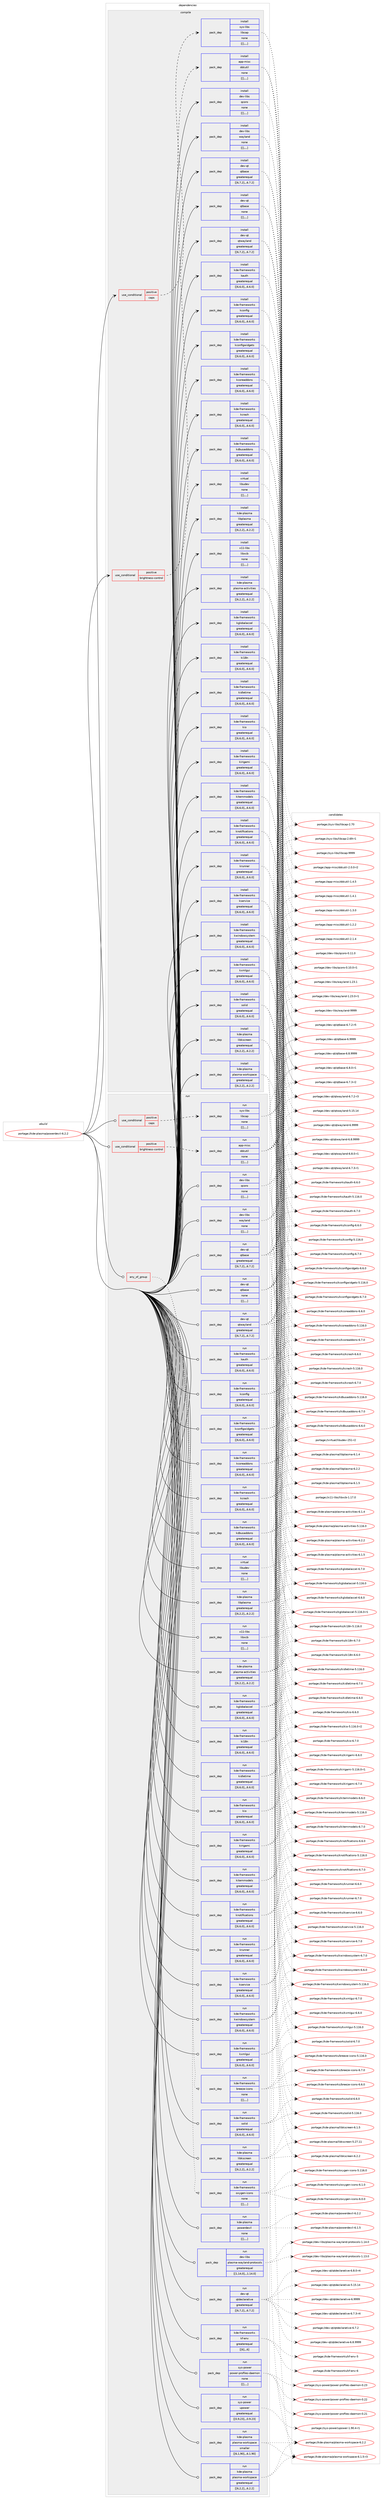 digraph prolog {

# *************
# Graph options
# *************

newrank=true;
concentrate=true;
compound=true;
graph [rankdir=LR,fontname=Helvetica,fontsize=10,ranksep=1.5];#, ranksep=2.5, nodesep=0.2];
edge  [arrowhead=vee];
node  [fontname=Helvetica,fontsize=10];

# **********
# The ebuild
# **********

subgraph cluster_leftcol {
color=gray;
label=<<i>ebuild</i>>;
id [label="portage://kde-plasma/powerdevil-6.2.2", color=red, width=4, href="../kde-plasma/powerdevil-6.2.2.svg"];
}

# ****************
# The dependencies
# ****************

subgraph cluster_midcol {
color=gray;
label=<<i>dependencies</i>>;
subgraph cluster_compile {
fillcolor="#eeeeee";
style=filled;
label=<<i>compile</i>>;
subgraph cond74086 {
dependency292911 [label=<<TABLE BORDER="0" CELLBORDER="1" CELLSPACING="0" CELLPADDING="4"><TR><TD ROWSPAN="3" CELLPADDING="10">use_conditional</TD></TR><TR><TD>positive</TD></TR><TR><TD>brightness-control</TD></TR></TABLE>>, shape=none, color=red];
subgraph pack216379 {
dependency292959 [label=<<TABLE BORDER="0" CELLBORDER="1" CELLSPACING="0" CELLPADDING="4" WIDTH="220"><TR><TD ROWSPAN="6" CELLPADDING="30">pack_dep</TD></TR><TR><TD WIDTH="110">install</TD></TR><TR><TD>app-misc</TD></TR><TR><TD>ddcutil</TD></TR><TR><TD>none</TD></TR><TR><TD>[[],,,,]</TD></TR></TABLE>>, shape=none, color=blue];
}
dependency292911:e -> dependency292959:w [weight=20,style="dashed",arrowhead="vee"];
}
id:e -> dependency292911:w [weight=20,style="solid",arrowhead="vee"];
subgraph cond74094 {
dependency292984 [label=<<TABLE BORDER="0" CELLBORDER="1" CELLSPACING="0" CELLPADDING="4"><TR><TD ROWSPAN="3" CELLPADDING="10">use_conditional</TD></TR><TR><TD>positive</TD></TR><TR><TD>caps</TD></TR></TABLE>>, shape=none, color=red];
subgraph pack216440 {
dependency292988 [label=<<TABLE BORDER="0" CELLBORDER="1" CELLSPACING="0" CELLPADDING="4" WIDTH="220"><TR><TD ROWSPAN="6" CELLPADDING="30">pack_dep</TD></TR><TR><TD WIDTH="110">install</TD></TR><TR><TD>sys-libs</TD></TR><TR><TD>libcap</TD></TR><TR><TD>none</TD></TR><TR><TD>[[],,,,]</TD></TR></TABLE>>, shape=none, color=blue];
}
dependency292984:e -> dependency292988:w [weight=20,style="dashed",arrowhead="vee"];
}
id:e -> dependency292984:w [weight=20,style="solid",arrowhead="vee"];
subgraph pack216467 {
dependency293017 [label=<<TABLE BORDER="0" CELLBORDER="1" CELLSPACING="0" CELLPADDING="4" WIDTH="220"><TR><TD ROWSPAN="6" CELLPADDING="30">pack_dep</TD></TR><TR><TD WIDTH="110">install</TD></TR><TR><TD>dev-libs</TD></TR><TR><TD>qcoro</TD></TR><TR><TD>none</TD></TR><TR><TD>[[],,,,]</TD></TR></TABLE>>, shape=none, color=blue];
}
id:e -> dependency293017:w [weight=20,style="solid",arrowhead="vee"];
subgraph pack216509 {
dependency293183 [label=<<TABLE BORDER="0" CELLBORDER="1" CELLSPACING="0" CELLPADDING="4" WIDTH="220"><TR><TD ROWSPAN="6" CELLPADDING="30">pack_dep</TD></TR><TR><TD WIDTH="110">install</TD></TR><TR><TD>dev-libs</TD></TR><TR><TD>wayland</TD></TR><TR><TD>none</TD></TR><TR><TD>[[],,,,]</TD></TR></TABLE>>, shape=none, color=blue];
}
id:e -> dependency293183:w [weight=20,style="solid",arrowhead="vee"];
subgraph pack216645 {
dependency293226 [label=<<TABLE BORDER="0" CELLBORDER="1" CELLSPACING="0" CELLPADDING="4" WIDTH="220"><TR><TD ROWSPAN="6" CELLPADDING="30">pack_dep</TD></TR><TR><TD WIDTH="110">install</TD></TR><TR><TD>dev-qt</TD></TR><TR><TD>qtbase</TD></TR><TR><TD>greaterequal</TD></TR><TR><TD>[[6,7,2],,,6.7.2]</TD></TR></TABLE>>, shape=none, color=blue];
}
id:e -> dependency293226:w [weight=20,style="solid",arrowhead="vee"];
subgraph pack216663 {
dependency293252 [label=<<TABLE BORDER="0" CELLBORDER="1" CELLSPACING="0" CELLPADDING="4" WIDTH="220"><TR><TD ROWSPAN="6" CELLPADDING="30">pack_dep</TD></TR><TR><TD WIDTH="110">install</TD></TR><TR><TD>dev-qt</TD></TR><TR><TD>qtbase</TD></TR><TR><TD>none</TD></TR><TR><TD>[[],,,,]</TD></TR></TABLE>>, shape=none, color=blue];
}
id:e -> dependency293252:w [weight=20,style="solid",arrowhead="vee"];
subgraph pack216687 {
dependency293362 [label=<<TABLE BORDER="0" CELLBORDER="1" CELLSPACING="0" CELLPADDING="4" WIDTH="220"><TR><TD ROWSPAN="6" CELLPADDING="30">pack_dep</TD></TR><TR><TD WIDTH="110">install</TD></TR><TR><TD>dev-qt</TD></TR><TR><TD>qtwayland</TD></TR><TR><TD>greaterequal</TD></TR><TR><TD>[[6,7,2],,,6.7.2]</TD></TR></TABLE>>, shape=none, color=blue];
}
id:e -> dependency293362:w [weight=20,style="solid",arrowhead="vee"];
subgraph pack216811 {
dependency293388 [label=<<TABLE BORDER="0" CELLBORDER="1" CELLSPACING="0" CELLPADDING="4" WIDTH="220"><TR><TD ROWSPAN="6" CELLPADDING="30">pack_dep</TD></TR><TR><TD WIDTH="110">install</TD></TR><TR><TD>kde-frameworks</TD></TR><TR><TD>kauth</TD></TR><TR><TD>greaterequal</TD></TR><TR><TD>[[6,6,0],,,6.6.0]</TD></TR></TABLE>>, shape=none, color=blue];
}
id:e -> dependency293388:w [weight=20,style="solid",arrowhead="vee"];
subgraph pack216852 {
dependency293448 [label=<<TABLE BORDER="0" CELLBORDER="1" CELLSPACING="0" CELLPADDING="4" WIDTH="220"><TR><TD ROWSPAN="6" CELLPADDING="30">pack_dep</TD></TR><TR><TD WIDTH="110">install</TD></TR><TR><TD>kde-frameworks</TD></TR><TR><TD>kconfig</TD></TR><TR><TD>greaterequal</TD></TR><TR><TD>[[6,6,0],,,6.6.0]</TD></TR></TABLE>>, shape=none, color=blue];
}
id:e -> dependency293448:w [weight=20,style="solid",arrowhead="vee"];
subgraph pack216906 {
dependency293487 [label=<<TABLE BORDER="0" CELLBORDER="1" CELLSPACING="0" CELLPADDING="4" WIDTH="220"><TR><TD ROWSPAN="6" CELLPADDING="30">pack_dep</TD></TR><TR><TD WIDTH="110">install</TD></TR><TR><TD>kde-frameworks</TD></TR><TR><TD>kconfigwidgets</TD></TR><TR><TD>greaterequal</TD></TR><TR><TD>[[6,6,0],,,6.6.0]</TD></TR></TABLE>>, shape=none, color=blue];
}
id:e -> dependency293487:w [weight=20,style="solid",arrowhead="vee"];
subgraph pack216924 {
dependency293564 [label=<<TABLE BORDER="0" CELLBORDER="1" CELLSPACING="0" CELLPADDING="4" WIDTH="220"><TR><TD ROWSPAN="6" CELLPADDING="30">pack_dep</TD></TR><TR><TD WIDTH="110">install</TD></TR><TR><TD>kde-frameworks</TD></TR><TR><TD>kcoreaddons</TD></TR><TR><TD>greaterequal</TD></TR><TR><TD>[[6,6,0],,,6.6.0]</TD></TR></TABLE>>, shape=none, color=blue];
}
id:e -> dependency293564:w [weight=20,style="solid",arrowhead="vee"];
subgraph pack216982 {
dependency293570 [label=<<TABLE BORDER="0" CELLBORDER="1" CELLSPACING="0" CELLPADDING="4" WIDTH="220"><TR><TD ROWSPAN="6" CELLPADDING="30">pack_dep</TD></TR><TR><TD WIDTH="110">install</TD></TR><TR><TD>kde-frameworks</TD></TR><TR><TD>kcrash</TD></TR><TR><TD>greaterequal</TD></TR><TR><TD>[[6,6,0],,,6.6.0]</TD></TR></TABLE>>, shape=none, color=blue];
}
id:e -> dependency293570:w [weight=20,style="solid",arrowhead="vee"];
subgraph pack217001 {
dependency293607 [label=<<TABLE BORDER="0" CELLBORDER="1" CELLSPACING="0" CELLPADDING="4" WIDTH="220"><TR><TD ROWSPAN="6" CELLPADDING="30">pack_dep</TD></TR><TR><TD WIDTH="110">install</TD></TR><TR><TD>kde-frameworks</TD></TR><TR><TD>kdbusaddons</TD></TR><TR><TD>greaterequal</TD></TR><TR><TD>[[6,6,0],,,6.6.0]</TD></TR></TABLE>>, shape=none, color=blue];
}
id:e -> dependency293607:w [weight=20,style="solid",arrowhead="vee"];
subgraph pack217019 {
dependency293635 [label=<<TABLE BORDER="0" CELLBORDER="1" CELLSPACING="0" CELLPADDING="4" WIDTH="220"><TR><TD ROWSPAN="6" CELLPADDING="30">pack_dep</TD></TR><TR><TD WIDTH="110">install</TD></TR><TR><TD>kde-frameworks</TD></TR><TR><TD>kglobalaccel</TD></TR><TR><TD>greaterequal</TD></TR><TR><TD>[[6,6,0],,,6.6.0]</TD></TR></TABLE>>, shape=none, color=blue];
}
id:e -> dependency293635:w [weight=20,style="solid",arrowhead="vee"];
subgraph pack217065 {
dependency293658 [label=<<TABLE BORDER="0" CELLBORDER="1" CELLSPACING="0" CELLPADDING="4" WIDTH="220"><TR><TD ROWSPAN="6" CELLPADDING="30">pack_dep</TD></TR><TR><TD WIDTH="110">install</TD></TR><TR><TD>kde-frameworks</TD></TR><TR><TD>ki18n</TD></TR><TR><TD>greaterequal</TD></TR><TR><TD>[[6,6,0],,,6.6.0]</TD></TR></TABLE>>, shape=none, color=blue];
}
id:e -> dependency293658:w [weight=20,style="solid",arrowhead="vee"];
subgraph pack217070 {
dependency293708 [label=<<TABLE BORDER="0" CELLBORDER="1" CELLSPACING="0" CELLPADDING="4" WIDTH="220"><TR><TD ROWSPAN="6" CELLPADDING="30">pack_dep</TD></TR><TR><TD WIDTH="110">install</TD></TR><TR><TD>kde-frameworks</TD></TR><TR><TD>kidletime</TD></TR><TR><TD>greaterequal</TD></TR><TR><TD>[[6,6,0],,,6.6.0]</TD></TR></TABLE>>, shape=none, color=blue];
}
id:e -> dependency293708:w [weight=20,style="solid",arrowhead="vee"];
subgraph pack217122 {
dependency293739 [label=<<TABLE BORDER="0" CELLBORDER="1" CELLSPACING="0" CELLPADDING="4" WIDTH="220"><TR><TD ROWSPAN="6" CELLPADDING="30">pack_dep</TD></TR><TR><TD WIDTH="110">install</TD></TR><TR><TD>kde-frameworks</TD></TR><TR><TD>kio</TD></TR><TR><TD>greaterequal</TD></TR><TR><TD>[[6,6,0],,,6.6.0]</TD></TR></TABLE>>, shape=none, color=blue];
}
id:e -> dependency293739:w [weight=20,style="solid",arrowhead="vee"];
subgraph pack217163 {
dependency293826 [label=<<TABLE BORDER="0" CELLBORDER="1" CELLSPACING="0" CELLPADDING="4" WIDTH="220"><TR><TD ROWSPAN="6" CELLPADDING="30">pack_dep</TD></TR><TR><TD WIDTH="110">install</TD></TR><TR><TD>kde-frameworks</TD></TR><TR><TD>kirigami</TD></TR><TR><TD>greaterequal</TD></TR><TR><TD>[[6,6,0],,,6.6.0]</TD></TR></TABLE>>, shape=none, color=blue];
}
id:e -> dependency293826:w [weight=20,style="solid",arrowhead="vee"];
subgraph pack217273 {
dependency293873 [label=<<TABLE BORDER="0" CELLBORDER="1" CELLSPACING="0" CELLPADDING="4" WIDTH="220"><TR><TD ROWSPAN="6" CELLPADDING="30">pack_dep</TD></TR><TR><TD WIDTH="110">install</TD></TR><TR><TD>kde-frameworks</TD></TR><TR><TD>kitemmodels</TD></TR><TR><TD>greaterequal</TD></TR><TR><TD>[[6,6,0],,,6.6.0]</TD></TR></TABLE>>, shape=none, color=blue];
}
id:e -> dependency293873:w [weight=20,style="solid",arrowhead="vee"];
subgraph pack217294 {
dependency293897 [label=<<TABLE BORDER="0" CELLBORDER="1" CELLSPACING="0" CELLPADDING="4" WIDTH="220"><TR><TD ROWSPAN="6" CELLPADDING="30">pack_dep</TD></TR><TR><TD WIDTH="110">install</TD></TR><TR><TD>kde-frameworks</TD></TR><TR><TD>knotifications</TD></TR><TR><TD>greaterequal</TD></TR><TR><TD>[[6,6,0],,,6.6.0]</TD></TR></TABLE>>, shape=none, color=blue];
}
id:e -> dependency293897:w [weight=20,style="solid",arrowhead="vee"];
subgraph pack217313 {
dependency293981 [label=<<TABLE BORDER="0" CELLBORDER="1" CELLSPACING="0" CELLPADDING="4" WIDTH="220"><TR><TD ROWSPAN="6" CELLPADDING="30">pack_dep</TD></TR><TR><TD WIDTH="110">install</TD></TR><TR><TD>kde-frameworks</TD></TR><TR><TD>krunner</TD></TR><TR><TD>greaterequal</TD></TR><TR><TD>[[6,6,0],,,6.6.0]</TD></TR></TABLE>>, shape=none, color=blue];
}
id:e -> dependency293981:w [weight=20,style="solid",arrowhead="vee"];
subgraph pack217371 {
dependency293985 [label=<<TABLE BORDER="0" CELLBORDER="1" CELLSPACING="0" CELLPADDING="4" WIDTH="220"><TR><TD ROWSPAN="6" CELLPADDING="30">pack_dep</TD></TR><TR><TD WIDTH="110">install</TD></TR><TR><TD>kde-frameworks</TD></TR><TR><TD>kservice</TD></TR><TR><TD>greaterequal</TD></TR><TR><TD>[[6,6,0],,,6.6.0]</TD></TR></TABLE>>, shape=none, color=blue];
}
id:e -> dependency293985:w [weight=20,style="solid",arrowhead="vee"];
subgraph pack217407 {
dependency294023 [label=<<TABLE BORDER="0" CELLBORDER="1" CELLSPACING="0" CELLPADDING="4" WIDTH="220"><TR><TD ROWSPAN="6" CELLPADDING="30">pack_dep</TD></TR><TR><TD WIDTH="110">install</TD></TR><TR><TD>kde-frameworks</TD></TR><TR><TD>kwindowsystem</TD></TR><TR><TD>greaterequal</TD></TR><TR><TD>[[6,6,0],,,6.6.0]</TD></TR></TABLE>>, shape=none, color=blue];
}
id:e -> dependency294023:w [weight=20,style="solid",arrowhead="vee"];
subgraph pack217409 {
dependency294026 [label=<<TABLE BORDER="0" CELLBORDER="1" CELLSPACING="0" CELLPADDING="4" WIDTH="220"><TR><TD ROWSPAN="6" CELLPADDING="30">pack_dep</TD></TR><TR><TD WIDTH="110">install</TD></TR><TR><TD>kde-frameworks</TD></TR><TR><TD>kxmlgui</TD></TR><TR><TD>greaterequal</TD></TR><TR><TD>[[6,6,0],,,6.6.0]</TD></TR></TABLE>>, shape=none, color=blue];
}
id:e -> dependency294026:w [weight=20,style="solid",arrowhead="vee"];
subgraph pack217429 {
dependency294048 [label=<<TABLE BORDER="0" CELLBORDER="1" CELLSPACING="0" CELLPADDING="4" WIDTH="220"><TR><TD ROWSPAN="6" CELLPADDING="30">pack_dep</TD></TR><TR><TD WIDTH="110">install</TD></TR><TR><TD>kde-frameworks</TD></TR><TR><TD>solid</TD></TR><TR><TD>greaterequal</TD></TR><TR><TD>[[6,6,0],,,6.6.0]</TD></TR></TABLE>>, shape=none, color=blue];
}
id:e -> dependency294048:w [weight=20,style="solid",arrowhead="vee"];
subgraph pack217440 {
dependency294073 [label=<<TABLE BORDER="0" CELLBORDER="1" CELLSPACING="0" CELLPADDING="4" WIDTH="220"><TR><TD ROWSPAN="6" CELLPADDING="30">pack_dep</TD></TR><TR><TD WIDTH="110">install</TD></TR><TR><TD>kde-plasma</TD></TR><TR><TD>libkscreen</TD></TR><TR><TD>greaterequal</TD></TR><TR><TD>[[6,2,2],,,6.2.2]</TD></TR></TABLE>>, shape=none, color=blue];
}
id:e -> dependency294073:w [weight=20,style="solid",arrowhead="vee"];
subgraph pack217463 {
dependency294091 [label=<<TABLE BORDER="0" CELLBORDER="1" CELLSPACING="0" CELLPADDING="4" WIDTH="220"><TR><TD ROWSPAN="6" CELLPADDING="30">pack_dep</TD></TR><TR><TD WIDTH="110">install</TD></TR><TR><TD>kde-plasma</TD></TR><TR><TD>libplasma</TD></TR><TR><TD>greaterequal</TD></TR><TR><TD>[[6,2,2],,,6.2.2]</TD></TR></TABLE>>, shape=none, color=blue];
}
id:e -> dependency294091:w [weight=20,style="solid",arrowhead="vee"];
subgraph pack217465 {
dependency294093 [label=<<TABLE BORDER="0" CELLBORDER="1" CELLSPACING="0" CELLPADDING="4" WIDTH="220"><TR><TD ROWSPAN="6" CELLPADDING="30">pack_dep</TD></TR><TR><TD WIDTH="110">install</TD></TR><TR><TD>kde-plasma</TD></TR><TR><TD>plasma-activities</TD></TR><TR><TD>greaterequal</TD></TR><TR><TD>[[6,2,2],,,6.2.2]</TD></TR></TABLE>>, shape=none, color=blue];
}
id:e -> dependency294093:w [weight=20,style="solid",arrowhead="vee"];
subgraph pack217467 {
dependency294097 [label=<<TABLE BORDER="0" CELLBORDER="1" CELLSPACING="0" CELLPADDING="4" WIDTH="220"><TR><TD ROWSPAN="6" CELLPADDING="30">pack_dep</TD></TR><TR><TD WIDTH="110">install</TD></TR><TR><TD>kde-plasma</TD></TR><TR><TD>plasma-workspace</TD></TR><TR><TD>greaterequal</TD></TR><TR><TD>[[6,2,2],,,6.2.2]</TD></TR></TABLE>>, shape=none, color=blue];
}
id:e -> dependency294097:w [weight=20,style="solid",arrowhead="vee"];
subgraph pack217480 {
dependency294127 [label=<<TABLE BORDER="0" CELLBORDER="1" CELLSPACING="0" CELLPADDING="4" WIDTH="220"><TR><TD ROWSPAN="6" CELLPADDING="30">pack_dep</TD></TR><TR><TD WIDTH="110">install</TD></TR><TR><TD>virtual</TD></TR><TR><TD>libudev</TD></TR><TR><TD>none</TD></TR><TR><TD>[[],,,,]</TD></TR></TABLE>>, shape=none, color=blue];
}
id:e -> dependency294127:w [weight=20,style="solid",arrowhead="vee"];
subgraph pack217513 {
dependency294181 [label=<<TABLE BORDER="0" CELLBORDER="1" CELLSPACING="0" CELLPADDING="4" WIDTH="220"><TR><TD ROWSPAN="6" CELLPADDING="30">pack_dep</TD></TR><TR><TD WIDTH="110">install</TD></TR><TR><TD>x11-libs</TD></TR><TR><TD>libxcb</TD></TR><TR><TD>none</TD></TR><TR><TD>[[],,,,]</TD></TR></TABLE>>, shape=none, color=blue];
}
id:e -> dependency294181:w [weight=20,style="solid",arrowhead="vee"];
}
subgraph cluster_compileandrun {
fillcolor="#eeeeee";
style=filled;
label=<<i>compile and run</i>>;
}
subgraph cluster_run {
fillcolor="#eeeeee";
style=filled;
label=<<i>run</i>>;
subgraph any2328 {
dependency294206 [label=<<TABLE BORDER="0" CELLBORDER="1" CELLSPACING="0" CELLPADDING="4"><TR><TD CELLPADDING="10">any_of_group</TD></TR></TABLE>>, shape=none, color=red];subgraph pack217605 {
dependency294264 [label=<<TABLE BORDER="0" CELLBORDER="1" CELLSPACING="0" CELLPADDING="4" WIDTH="220"><TR><TD ROWSPAN="6" CELLPADDING="30">pack_dep</TD></TR><TR><TD WIDTH="110">run</TD></TR><TR><TD>kde-frameworks</TD></TR><TR><TD>breeze-icons</TD></TR><TR><TD>none</TD></TR><TR><TD>[[],,,,]</TD></TR></TABLE>>, shape=none, color=blue];
}
dependency294206:e -> dependency294264:w [weight=20,style="dotted",arrowhead="oinv"];
subgraph pack217625 {
dependency294268 [label=<<TABLE BORDER="0" CELLBORDER="1" CELLSPACING="0" CELLPADDING="4" WIDTH="220"><TR><TD ROWSPAN="6" CELLPADDING="30">pack_dep</TD></TR><TR><TD WIDTH="110">run</TD></TR><TR><TD>kde-frameworks</TD></TR><TR><TD>oxygen-icons</TD></TR><TR><TD>none</TD></TR><TR><TD>[[],,,,]</TD></TR></TABLE>>, shape=none, color=blue];
}
dependency294206:e -> dependency294268:w [weight=20,style="dotted",arrowhead="oinv"];
}
id:e -> dependency294206:w [weight=20,style="solid",arrowhead="odot"];
subgraph cond74156 {
dependency294290 [label=<<TABLE BORDER="0" CELLBORDER="1" CELLSPACING="0" CELLPADDING="4"><TR><TD ROWSPAN="3" CELLPADDING="10">use_conditional</TD></TR><TR><TD>positive</TD></TR><TR><TD>brightness-control</TD></TR></TABLE>>, shape=none, color=red];
subgraph pack217662 {
dependency294310 [label=<<TABLE BORDER="0" CELLBORDER="1" CELLSPACING="0" CELLPADDING="4" WIDTH="220"><TR><TD ROWSPAN="6" CELLPADDING="30">pack_dep</TD></TR><TR><TD WIDTH="110">run</TD></TR><TR><TD>app-misc</TD></TR><TR><TD>ddcutil</TD></TR><TR><TD>none</TD></TR><TR><TD>[[],,,,]</TD></TR></TABLE>>, shape=none, color=blue];
}
dependency294290:e -> dependency294310:w [weight=20,style="dashed",arrowhead="vee"];
}
id:e -> dependency294290:w [weight=20,style="solid",arrowhead="odot"];
subgraph cond74160 {
dependency294405 [label=<<TABLE BORDER="0" CELLBORDER="1" CELLSPACING="0" CELLPADDING="4"><TR><TD ROWSPAN="3" CELLPADDING="10">use_conditional</TD></TR><TR><TD>positive</TD></TR><TR><TD>caps</TD></TR></TABLE>>, shape=none, color=red];
subgraph pack217769 {
dependency294437 [label=<<TABLE BORDER="0" CELLBORDER="1" CELLSPACING="0" CELLPADDING="4" WIDTH="220"><TR><TD ROWSPAN="6" CELLPADDING="30">pack_dep</TD></TR><TR><TD WIDTH="110">run</TD></TR><TR><TD>sys-libs</TD></TR><TR><TD>libcap</TD></TR><TR><TD>none</TD></TR><TR><TD>[[],,,,]</TD></TR></TABLE>>, shape=none, color=blue];
}
dependency294405:e -> dependency294437:w [weight=20,style="dashed",arrowhead="vee"];
}
id:e -> dependency294405:w [weight=20,style="solid",arrowhead="odot"];
subgraph pack217800 {
dependency294475 [label=<<TABLE BORDER="0" CELLBORDER="1" CELLSPACING="0" CELLPADDING="4" WIDTH="220"><TR><TD ROWSPAN="6" CELLPADDING="30">pack_dep</TD></TR><TR><TD WIDTH="110">run</TD></TR><TR><TD>dev-libs</TD></TR><TR><TD>plasma-wayland-protocols</TD></TR><TR><TD>greaterequal</TD></TR><TR><TD>[[1,14,0],,,1.14.0]</TD></TR></TABLE>>, shape=none, color=blue];
}
id:e -> dependency294475:w [weight=20,style="solid",arrowhead="odot"];
subgraph pack217830 {
dependency294496 [label=<<TABLE BORDER="0" CELLBORDER="1" CELLSPACING="0" CELLPADDING="4" WIDTH="220"><TR><TD ROWSPAN="6" CELLPADDING="30">pack_dep</TD></TR><TR><TD WIDTH="110">run</TD></TR><TR><TD>dev-libs</TD></TR><TR><TD>qcoro</TD></TR><TR><TD>none</TD></TR><TR><TD>[[],,,,]</TD></TR></TABLE>>, shape=none, color=blue];
}
id:e -> dependency294496:w [weight=20,style="solid",arrowhead="odot"];
subgraph pack217846 {
dependency294541 [label=<<TABLE BORDER="0" CELLBORDER="1" CELLSPACING="0" CELLPADDING="4" WIDTH="220"><TR><TD ROWSPAN="6" CELLPADDING="30">pack_dep</TD></TR><TR><TD WIDTH="110">run</TD></TR><TR><TD>dev-libs</TD></TR><TR><TD>wayland</TD></TR><TR><TD>none</TD></TR><TR><TD>[[],,,,]</TD></TR></TABLE>>, shape=none, color=blue];
}
id:e -> dependency294541:w [weight=20,style="solid",arrowhead="odot"];
subgraph pack217877 {
dependency294553 [label=<<TABLE BORDER="0" CELLBORDER="1" CELLSPACING="0" CELLPADDING="4" WIDTH="220"><TR><TD ROWSPAN="6" CELLPADDING="30">pack_dep</TD></TR><TR><TD WIDTH="110">run</TD></TR><TR><TD>dev-qt</TD></TR><TR><TD>qtbase</TD></TR><TR><TD>greaterequal</TD></TR><TR><TD>[[6,7,2],,,6.7.2]</TD></TR></TABLE>>, shape=none, color=blue];
}
id:e -> dependency294553:w [weight=20,style="solid",arrowhead="odot"];
subgraph pack217911 {
dependency294574 [label=<<TABLE BORDER="0" CELLBORDER="1" CELLSPACING="0" CELLPADDING="4" WIDTH="220"><TR><TD ROWSPAN="6" CELLPADDING="30">pack_dep</TD></TR><TR><TD WIDTH="110">run</TD></TR><TR><TD>dev-qt</TD></TR><TR><TD>qtbase</TD></TR><TR><TD>none</TD></TR><TR><TD>[[],,,,]</TD></TR></TABLE>>, shape=none, color=blue];
}
id:e -> dependency294574:w [weight=20,style="solid",arrowhead="odot"];
subgraph pack217987 {
dependency294659 [label=<<TABLE BORDER="0" CELLBORDER="1" CELLSPACING="0" CELLPADDING="4" WIDTH="220"><TR><TD ROWSPAN="6" CELLPADDING="30">pack_dep</TD></TR><TR><TD WIDTH="110">run</TD></TR><TR><TD>dev-qt</TD></TR><TR><TD>qtdeclarative</TD></TR><TR><TD>greaterequal</TD></TR><TR><TD>[[6,7,2],,,6.7.2]</TD></TR></TABLE>>, shape=none, color=blue];
}
id:e -> dependency294659:w [weight=20,style="solid",arrowhead="odot"];
subgraph pack217999 {
dependency294704 [label=<<TABLE BORDER="0" CELLBORDER="1" CELLSPACING="0" CELLPADDING="4" WIDTH="220"><TR><TD ROWSPAN="6" CELLPADDING="30">pack_dep</TD></TR><TR><TD WIDTH="110">run</TD></TR><TR><TD>dev-qt</TD></TR><TR><TD>qtwayland</TD></TR><TR><TD>greaterequal</TD></TR><TR><TD>[[6,7,2],,,6.7.2]</TD></TR></TABLE>>, shape=none, color=blue];
}
id:e -> dependency294704:w [weight=20,style="solid",arrowhead="odot"];
subgraph pack218048 {
dependency294742 [label=<<TABLE BORDER="0" CELLBORDER="1" CELLSPACING="0" CELLPADDING="4" WIDTH="220"><TR><TD ROWSPAN="6" CELLPADDING="30">pack_dep</TD></TR><TR><TD WIDTH="110">run</TD></TR><TR><TD>kde-frameworks</TD></TR><TR><TD>kauth</TD></TR><TR><TD>greaterequal</TD></TR><TR><TD>[[6,6,0],,,6.6.0]</TD></TR></TABLE>>, shape=none, color=blue];
}
id:e -> dependency294742:w [weight=20,style="solid",arrowhead="odot"];
subgraph pack218069 {
dependency294769 [label=<<TABLE BORDER="0" CELLBORDER="1" CELLSPACING="0" CELLPADDING="4" WIDTH="220"><TR><TD ROWSPAN="6" CELLPADDING="30">pack_dep</TD></TR><TR><TD WIDTH="110">run</TD></TR><TR><TD>kde-frameworks</TD></TR><TR><TD>kconfig</TD></TR><TR><TD>greaterequal</TD></TR><TR><TD>[[6,6,0],,,6.6.0]</TD></TR></TABLE>>, shape=none, color=blue];
}
id:e -> dependency294769:w [weight=20,style="solid",arrowhead="odot"];
subgraph pack218090 {
dependency294777 [label=<<TABLE BORDER="0" CELLBORDER="1" CELLSPACING="0" CELLPADDING="4" WIDTH="220"><TR><TD ROWSPAN="6" CELLPADDING="30">pack_dep</TD></TR><TR><TD WIDTH="110">run</TD></TR><TR><TD>kde-frameworks</TD></TR><TR><TD>kconfigwidgets</TD></TR><TR><TD>greaterequal</TD></TR><TR><TD>[[6,6,0],,,6.6.0]</TD></TR></TABLE>>, shape=none, color=blue];
}
id:e -> dependency294777:w [weight=20,style="solid",arrowhead="odot"];
subgraph pack218101 {
dependency294797 [label=<<TABLE BORDER="0" CELLBORDER="1" CELLSPACING="0" CELLPADDING="4" WIDTH="220"><TR><TD ROWSPAN="6" CELLPADDING="30">pack_dep</TD></TR><TR><TD WIDTH="110">run</TD></TR><TR><TD>kde-frameworks</TD></TR><TR><TD>kcoreaddons</TD></TR><TR><TD>greaterequal</TD></TR><TR><TD>[[6,6,0],,,6.6.0]</TD></TR></TABLE>>, shape=none, color=blue];
}
id:e -> dependency294797:w [weight=20,style="solid",arrowhead="odot"];
subgraph pack218119 {
dependency294896 [label=<<TABLE BORDER="0" CELLBORDER="1" CELLSPACING="0" CELLPADDING="4" WIDTH="220"><TR><TD ROWSPAN="6" CELLPADDING="30">pack_dep</TD></TR><TR><TD WIDTH="110">run</TD></TR><TR><TD>kde-frameworks</TD></TR><TR><TD>kcrash</TD></TR><TR><TD>greaterequal</TD></TR><TR><TD>[[6,6,0],,,6.6.0]</TD></TR></TABLE>>, shape=none, color=blue];
}
id:e -> dependency294896:w [weight=20,style="solid",arrowhead="odot"];
subgraph pack218214 {
dependency294959 [label=<<TABLE BORDER="0" CELLBORDER="1" CELLSPACING="0" CELLPADDING="4" WIDTH="220"><TR><TD ROWSPAN="6" CELLPADDING="30">pack_dep</TD></TR><TR><TD WIDTH="110">run</TD></TR><TR><TD>kde-frameworks</TD></TR><TR><TD>kdbusaddons</TD></TR><TR><TD>greaterequal</TD></TR><TR><TD>[[6,6,0],,,6.6.0]</TD></TR></TABLE>>, shape=none, color=blue];
}
id:e -> dependency294959:w [weight=20,style="solid",arrowhead="odot"];
subgraph pack218279 {
dependency294983 [label=<<TABLE BORDER="0" CELLBORDER="1" CELLSPACING="0" CELLPADDING="4" WIDTH="220"><TR><TD ROWSPAN="6" CELLPADDING="30">pack_dep</TD></TR><TR><TD WIDTH="110">run</TD></TR><TR><TD>kde-frameworks</TD></TR><TR><TD>kf-env</TD></TR><TR><TD>greaterequal</TD></TR><TR><TD>[[6],,,6]</TD></TR></TABLE>>, shape=none, color=blue];
}
id:e -> dependency294983:w [weight=20,style="solid",arrowhead="odot"];
subgraph pack218311 {
dependency295029 [label=<<TABLE BORDER="0" CELLBORDER="1" CELLSPACING="0" CELLPADDING="4" WIDTH="220"><TR><TD ROWSPAN="6" CELLPADDING="30">pack_dep</TD></TR><TR><TD WIDTH="110">run</TD></TR><TR><TD>kde-frameworks</TD></TR><TR><TD>kglobalaccel</TD></TR><TR><TD>greaterequal</TD></TR><TR><TD>[[6,6,0],,,6.6.0]</TD></TR></TABLE>>, shape=none, color=blue];
}
id:e -> dependency295029:w [weight=20,style="solid",arrowhead="odot"];
subgraph pack218342 {
dependency295063 [label=<<TABLE BORDER="0" CELLBORDER="1" CELLSPACING="0" CELLPADDING="4" WIDTH="220"><TR><TD ROWSPAN="6" CELLPADDING="30">pack_dep</TD></TR><TR><TD WIDTH="110">run</TD></TR><TR><TD>kde-frameworks</TD></TR><TR><TD>ki18n</TD></TR><TR><TD>greaterequal</TD></TR><TR><TD>[[6,6,0],,,6.6.0]</TD></TR></TABLE>>, shape=none, color=blue];
}
id:e -> dependency295063:w [weight=20,style="solid",arrowhead="odot"];
subgraph pack218413 {
dependency295143 [label=<<TABLE BORDER="0" CELLBORDER="1" CELLSPACING="0" CELLPADDING="4" WIDTH="220"><TR><TD ROWSPAN="6" CELLPADDING="30">pack_dep</TD></TR><TR><TD WIDTH="110">run</TD></TR><TR><TD>kde-frameworks</TD></TR><TR><TD>kidletime</TD></TR><TR><TD>greaterequal</TD></TR><TR><TD>[[6,6,0],,,6.6.0]</TD></TR></TABLE>>, shape=none, color=blue];
}
id:e -> dependency295143:w [weight=20,style="solid",arrowhead="odot"];
subgraph pack218431 {
dependency295146 [label=<<TABLE BORDER="0" CELLBORDER="1" CELLSPACING="0" CELLPADDING="4" WIDTH="220"><TR><TD ROWSPAN="6" CELLPADDING="30">pack_dep</TD></TR><TR><TD WIDTH="110">run</TD></TR><TR><TD>kde-frameworks</TD></TR><TR><TD>kio</TD></TR><TR><TD>greaterequal</TD></TR><TR><TD>[[6,6,0],,,6.6.0]</TD></TR></TABLE>>, shape=none, color=blue];
}
id:e -> dependency295146:w [weight=20,style="solid",arrowhead="odot"];
subgraph pack218449 {
dependency295170 [label=<<TABLE BORDER="0" CELLBORDER="1" CELLSPACING="0" CELLPADDING="4" WIDTH="220"><TR><TD ROWSPAN="6" CELLPADDING="30">pack_dep</TD></TR><TR><TD WIDTH="110">run</TD></TR><TR><TD>kde-frameworks</TD></TR><TR><TD>kirigami</TD></TR><TR><TD>greaterequal</TD></TR><TR><TD>[[6,6,0],,,6.6.0]</TD></TR></TABLE>>, shape=none, color=blue];
}
id:e -> dependency295170:w [weight=20,style="solid",arrowhead="odot"];
subgraph pack218510 {
dependency295240 [label=<<TABLE BORDER="0" CELLBORDER="1" CELLSPACING="0" CELLPADDING="4" WIDTH="220"><TR><TD ROWSPAN="6" CELLPADDING="30">pack_dep</TD></TR><TR><TD WIDTH="110">run</TD></TR><TR><TD>kde-frameworks</TD></TR><TR><TD>kitemmodels</TD></TR><TR><TD>greaterequal</TD></TR><TR><TD>[[6,6,0],,,6.6.0]</TD></TR></TABLE>>, shape=none, color=blue];
}
id:e -> dependency295240:w [weight=20,style="solid",arrowhead="odot"];
subgraph pack218515 {
dependency295243 [label=<<TABLE BORDER="0" CELLBORDER="1" CELLSPACING="0" CELLPADDING="4" WIDTH="220"><TR><TD ROWSPAN="6" CELLPADDING="30">pack_dep</TD></TR><TR><TD WIDTH="110">run</TD></TR><TR><TD>kde-frameworks</TD></TR><TR><TD>knotifications</TD></TR><TR><TD>greaterequal</TD></TR><TR><TD>[[6,6,0],,,6.6.0]</TD></TR></TABLE>>, shape=none, color=blue];
}
id:e -> dependency295243:w [weight=20,style="solid",arrowhead="odot"];
subgraph pack218519 {
dependency295248 [label=<<TABLE BORDER="0" CELLBORDER="1" CELLSPACING="0" CELLPADDING="4" WIDTH="220"><TR><TD ROWSPAN="6" CELLPADDING="30">pack_dep</TD></TR><TR><TD WIDTH="110">run</TD></TR><TR><TD>kde-frameworks</TD></TR><TR><TD>krunner</TD></TR><TR><TD>greaterequal</TD></TR><TR><TD>[[6,6,0],,,6.6.0]</TD></TR></TABLE>>, shape=none, color=blue];
}
id:e -> dependency295248:w [weight=20,style="solid",arrowhead="odot"];
subgraph pack218523 {
dependency295275 [label=<<TABLE BORDER="0" CELLBORDER="1" CELLSPACING="0" CELLPADDING="4" WIDTH="220"><TR><TD ROWSPAN="6" CELLPADDING="30">pack_dep</TD></TR><TR><TD WIDTH="110">run</TD></TR><TR><TD>kde-frameworks</TD></TR><TR><TD>kservice</TD></TR><TR><TD>greaterequal</TD></TR><TR><TD>[[6,6,0],,,6.6.0]</TD></TR></TABLE>>, shape=none, color=blue];
}
id:e -> dependency295275:w [weight=20,style="solid",arrowhead="odot"];
subgraph pack218554 {
dependency295309 [label=<<TABLE BORDER="0" CELLBORDER="1" CELLSPACING="0" CELLPADDING="4" WIDTH="220"><TR><TD ROWSPAN="6" CELLPADDING="30">pack_dep</TD></TR><TR><TD WIDTH="110">run</TD></TR><TR><TD>kde-frameworks</TD></TR><TR><TD>kwindowsystem</TD></TR><TR><TD>greaterequal</TD></TR><TR><TD>[[6,6,0],,,6.6.0]</TD></TR></TABLE>>, shape=none, color=blue];
}
id:e -> dependency295309:w [weight=20,style="solid",arrowhead="odot"];
subgraph pack218595 {
dependency295342 [label=<<TABLE BORDER="0" CELLBORDER="1" CELLSPACING="0" CELLPADDING="4" WIDTH="220"><TR><TD ROWSPAN="6" CELLPADDING="30">pack_dep</TD></TR><TR><TD WIDTH="110">run</TD></TR><TR><TD>kde-frameworks</TD></TR><TR><TD>kxmlgui</TD></TR><TR><TD>greaterequal</TD></TR><TR><TD>[[6,6,0],,,6.6.0]</TD></TR></TABLE>>, shape=none, color=blue];
}
id:e -> dependency295342:w [weight=20,style="solid",arrowhead="odot"];
subgraph pack218598 {
dependency295348 [label=<<TABLE BORDER="0" CELLBORDER="1" CELLSPACING="0" CELLPADDING="4" WIDTH="220"><TR><TD ROWSPAN="6" CELLPADDING="30">pack_dep</TD></TR><TR><TD WIDTH="110">run</TD></TR><TR><TD>kde-frameworks</TD></TR><TR><TD>solid</TD></TR><TR><TD>greaterequal</TD></TR><TR><TD>[[6,6,0],,,6.6.0]</TD></TR></TABLE>>, shape=none, color=blue];
}
id:e -> dependency295348:w [weight=20,style="solid",arrowhead="odot"];
subgraph pack218605 {
dependency295359 [label=<<TABLE BORDER="0" CELLBORDER="1" CELLSPACING="0" CELLPADDING="4" WIDTH="220"><TR><TD ROWSPAN="6" CELLPADDING="30">pack_dep</TD></TR><TR><TD WIDTH="110">run</TD></TR><TR><TD>kde-plasma</TD></TR><TR><TD>libkscreen</TD></TR><TR><TD>greaterequal</TD></TR><TR><TD>[[6,2,2],,,6.2.2]</TD></TR></TABLE>>, shape=none, color=blue];
}
id:e -> dependency295359:w [weight=20,style="solid",arrowhead="odot"];
subgraph pack218612 {
dependency295362 [label=<<TABLE BORDER="0" CELLBORDER="1" CELLSPACING="0" CELLPADDING="4" WIDTH="220"><TR><TD ROWSPAN="6" CELLPADDING="30">pack_dep</TD></TR><TR><TD WIDTH="110">run</TD></TR><TR><TD>kde-plasma</TD></TR><TR><TD>libplasma</TD></TR><TR><TD>greaterequal</TD></TR><TR><TD>[[6,2,2],,,6.2.2]</TD></TR></TABLE>>, shape=none, color=blue];
}
id:e -> dependency295362:w [weight=20,style="solid",arrowhead="odot"];
subgraph pack218614 {
dependency295379 [label=<<TABLE BORDER="0" CELLBORDER="1" CELLSPACING="0" CELLPADDING="4" WIDTH="220"><TR><TD ROWSPAN="6" CELLPADDING="30">pack_dep</TD></TR><TR><TD WIDTH="110">run</TD></TR><TR><TD>kde-plasma</TD></TR><TR><TD>plasma-activities</TD></TR><TR><TD>greaterequal</TD></TR><TR><TD>[[6,2,2],,,6.2.2]</TD></TR></TABLE>>, shape=none, color=blue];
}
id:e -> dependency295379:w [weight=20,style="solid",arrowhead="odot"];
subgraph pack218658 {
dependency295420 [label=<<TABLE BORDER="0" CELLBORDER="1" CELLSPACING="0" CELLPADDING="4" WIDTH="220"><TR><TD ROWSPAN="6" CELLPADDING="30">pack_dep</TD></TR><TR><TD WIDTH="110">run</TD></TR><TR><TD>kde-plasma</TD></TR><TR><TD>plasma-workspace</TD></TR><TR><TD>greaterequal</TD></TR><TR><TD>[[6,2,2],,,6.2.2]</TD></TR></TABLE>>, shape=none, color=blue];
}
id:e -> dependency295420:w [weight=20,style="solid",arrowhead="odot"];
subgraph pack218689 {
dependency295456 [label=<<TABLE BORDER="0" CELLBORDER="1" CELLSPACING="0" CELLPADDING="4" WIDTH="220"><TR><TD ROWSPAN="6" CELLPADDING="30">pack_dep</TD></TR><TR><TD WIDTH="110">run</TD></TR><TR><TD>sys-power</TD></TR><TR><TD>power-profiles-daemon</TD></TR><TR><TD>none</TD></TR><TR><TD>[[],,,,]</TD></TR></TABLE>>, shape=none, color=blue];
}
id:e -> dependency295456:w [weight=20,style="solid",arrowhead="odot"];
subgraph pack218716 {
dependency295490 [label=<<TABLE BORDER="0" CELLBORDER="1" CELLSPACING="0" CELLPADDING="4" WIDTH="220"><TR><TD ROWSPAN="6" CELLPADDING="30">pack_dep</TD></TR><TR><TD WIDTH="110">run</TD></TR><TR><TD>sys-power</TD></TR><TR><TD>upower</TD></TR><TR><TD>greaterequal</TD></TR><TR><TD>[[0,9,23],,,0.9.23]</TD></TR></TABLE>>, shape=none, color=blue];
}
id:e -> dependency295490:w [weight=20,style="solid",arrowhead="odot"];
subgraph pack218751 {
dependency295562 [label=<<TABLE BORDER="0" CELLBORDER="1" CELLSPACING="0" CELLPADDING="4" WIDTH="220"><TR><TD ROWSPAN="6" CELLPADDING="30">pack_dep</TD></TR><TR><TD WIDTH="110">run</TD></TR><TR><TD>virtual</TD></TR><TR><TD>libudev</TD></TR><TR><TD>none</TD></TR><TR><TD>[[],,,,]</TD></TR></TABLE>>, shape=none, color=blue];
}
id:e -> dependency295562:w [weight=20,style="solid",arrowhead="odot"];
subgraph pack218789 {
dependency295565 [label=<<TABLE BORDER="0" CELLBORDER="1" CELLSPACING="0" CELLPADDING="4" WIDTH="220"><TR><TD ROWSPAN="6" CELLPADDING="30">pack_dep</TD></TR><TR><TD WIDTH="110">run</TD></TR><TR><TD>x11-libs</TD></TR><TR><TD>libxcb</TD></TR><TR><TD>none</TD></TR><TR><TD>[[],,,,]</TD></TR></TABLE>>, shape=none, color=blue];
}
id:e -> dependency295565:w [weight=20,style="solid",arrowhead="odot"];
subgraph pack218793 {
dependency295569 [label=<<TABLE BORDER="0" CELLBORDER="1" CELLSPACING="0" CELLPADDING="4" WIDTH="220"><TR><TD ROWSPAN="6" CELLPADDING="30">pack_dep</TD></TR><TR><TD WIDTH="110">run</TD></TR><TR><TD>kde-plasma</TD></TR><TR><TD>plasma-workspace</TD></TR><TR><TD>smaller</TD></TR><TR><TD>[[6,1,90],,,6.1.90]</TD></TR></TABLE>>, shape=none, color=blue];
}
id:e -> dependency295569:w [weight=20,style="solid",arrowhead="odot"];
subgraph pack218795 {
dependency295591 [label=<<TABLE BORDER="0" CELLBORDER="1" CELLSPACING="0" CELLPADDING="4" WIDTH="220"><TR><TD ROWSPAN="6" CELLPADDING="30">pack_dep</TD></TR><TR><TD WIDTH="110">run</TD></TR><TR><TD>kde-plasma</TD></TR><TR><TD>powerdevil</TD></TR><TR><TD>none</TD></TR><TR><TD>[[],,,,]</TD></TR></TABLE>>, shape=none, color=blue];
}
id:e -> dependency295591:w [weight=20,style="solid",arrowhead="odot"];
}
}

# **************
# The candidates
# **************

subgraph cluster_choices {
rank=same;
color=gray;
label=<<i>candidates</i>>;

subgraph choice217376 {
color=black;
nodesep=1;
choice9711211245109105115994710010099117116105108455046494652 [label="portage://app-misc/ddcutil-2.1.4", color=red, width=4,href="../app-misc/ddcutil-2.1.4.svg"];
choice97112112451091051159947100100991171161051084550464846484511450 [label="portage://app-misc/ddcutil-2.0.0-r2", color=red, width=4,href="../app-misc/ddcutil-2.0.0-r2.svg"];
choice9711211245109105115994710010099117116105108454946524653 [label="portage://app-misc/ddcutil-1.4.5", color=red, width=4,href="../app-misc/ddcutil-1.4.5.svg"];
choice9711211245109105115994710010099117116105108454946524649 [label="portage://app-misc/ddcutil-1.4.1", color=red, width=4,href="../app-misc/ddcutil-1.4.1.svg"];
choice9711211245109105115994710010099117116105108454946514648 [label="portage://app-misc/ddcutil-1.3.0", color=red, width=4,href="../app-misc/ddcutil-1.3.0.svg"];
choice9711211245109105115994710010099117116105108454946504650 [label="portage://app-misc/ddcutil-1.2.2", color=red, width=4,href="../app-misc/ddcutil-1.2.2.svg"];
dependency292959:e -> choice9711211245109105115994710010099117116105108455046494652:w [style=dotted,weight="100"];
dependency292959:e -> choice97112112451091051159947100100991171161051084550464846484511450:w [style=dotted,weight="100"];
dependency292959:e -> choice9711211245109105115994710010099117116105108454946524653:w [style=dotted,weight="100"];
dependency292959:e -> choice9711211245109105115994710010099117116105108454946524649:w [style=dotted,weight="100"];
dependency292959:e -> choice9711211245109105115994710010099117116105108454946514648:w [style=dotted,weight="100"];
dependency292959:e -> choice9711211245109105115994710010099117116105108454946504650:w [style=dotted,weight="100"];
}
subgraph choice217381 {
color=black;
nodesep=1;
choice1151211154510810598115471081059899971124557575757 [label="portage://sys-libs/libcap-9999", color=red, width=4,href="../sys-libs/libcap-9999.svg"];
choice1151211154510810598115471081059899971124550465548 [label="portage://sys-libs/libcap-2.70", color=red, width=4,href="../sys-libs/libcap-2.70.svg"];
choice11512111545108105981154710810598999711245504654574511449 [label="portage://sys-libs/libcap-2.69-r1", color=red, width=4,href="../sys-libs/libcap-2.69-r1.svg"];
dependency292988:e -> choice1151211154510810598115471081059899971124557575757:w [style=dotted,weight="100"];
dependency292988:e -> choice1151211154510810598115471081059899971124550465548:w [style=dotted,weight="100"];
dependency292988:e -> choice11512111545108105981154710810598999711245504654574511449:w [style=dotted,weight="100"];
}
subgraph choice217417 {
color=black;
nodesep=1;
choice1001011184510810598115471139911111411145484649494648 [label="portage://dev-libs/qcoro-0.11.0", color=red, width=4,href="../dev-libs/qcoro-0.11.0.svg"];
choice10010111845108105981154711399111114111454846494846484511449 [label="portage://dev-libs/qcoro-0.10.0-r1", color=red, width=4,href="../dev-libs/qcoro-0.10.0-r1.svg"];
dependency293017:e -> choice1001011184510810598115471139911111411145484649494648:w [style=dotted,weight="100"];
dependency293017:e -> choice10010111845108105981154711399111114111454846494846484511449:w [style=dotted,weight="100"];
}
subgraph choice217420 {
color=black;
nodesep=1;
choice10010111845108105981154711997121108971101004557575757 [label="portage://dev-libs/wayland-9999", color=red, width=4,href="../dev-libs/wayland-9999.svg"];
choice100101118451081059811547119971211089711010045494650514649 [label="portage://dev-libs/wayland-1.23.1", color=red, width=4,href="../dev-libs/wayland-1.23.1.svg"];
choice1001011184510810598115471199712110897110100454946505146484511449 [label="portage://dev-libs/wayland-1.23.0-r1", color=red, width=4,href="../dev-libs/wayland-1.23.0-r1.svg"];
dependency293183:e -> choice10010111845108105981154711997121108971101004557575757:w [style=dotted,weight="100"];
dependency293183:e -> choice100101118451081059811547119971211089711010045494650514649:w [style=dotted,weight="100"];
dependency293183:e -> choice1001011184510810598115471199712110897110100454946505146484511449:w [style=dotted,weight="100"];
}
subgraph choice217423 {
color=black;
nodesep=1;
choice1001011184511311647113116989711510145544657575757 [label="portage://dev-qt/qtbase-6.9999", color=red, width=4,href="../dev-qt/qtbase-6.9999.svg"];
choice10010111845113116471131169897115101455446564657575757 [label="portage://dev-qt/qtbase-6.8.9999", color=red, width=4,href="../dev-qt/qtbase-6.8.9999.svg"];
choice100101118451131164711311698971151014554465646484511449 [label="portage://dev-qt/qtbase-6.8.0-r1", color=red, width=4,href="../dev-qt/qtbase-6.8.0-r1.svg"];
choice100101118451131164711311698971151014554465546514511450 [label="portage://dev-qt/qtbase-6.7.3-r2", color=red, width=4,href="../dev-qt/qtbase-6.7.3-r2.svg"];
choice100101118451131164711311698971151014554465546504511453 [label="portage://dev-qt/qtbase-6.7.2-r5", color=red, width=4,href="../dev-qt/qtbase-6.7.2-r5.svg"];
dependency293226:e -> choice1001011184511311647113116989711510145544657575757:w [style=dotted,weight="100"];
dependency293226:e -> choice10010111845113116471131169897115101455446564657575757:w [style=dotted,weight="100"];
dependency293226:e -> choice100101118451131164711311698971151014554465646484511449:w [style=dotted,weight="100"];
dependency293226:e -> choice100101118451131164711311698971151014554465546514511450:w [style=dotted,weight="100"];
dependency293226:e -> choice100101118451131164711311698971151014554465546504511453:w [style=dotted,weight="100"];
}
subgraph choice217461 {
color=black;
nodesep=1;
choice1001011184511311647113116989711510145544657575757 [label="portage://dev-qt/qtbase-6.9999", color=red, width=4,href="../dev-qt/qtbase-6.9999.svg"];
choice10010111845113116471131169897115101455446564657575757 [label="portage://dev-qt/qtbase-6.8.9999", color=red, width=4,href="../dev-qt/qtbase-6.8.9999.svg"];
choice100101118451131164711311698971151014554465646484511449 [label="portage://dev-qt/qtbase-6.8.0-r1", color=red, width=4,href="../dev-qt/qtbase-6.8.0-r1.svg"];
choice100101118451131164711311698971151014554465546514511450 [label="portage://dev-qt/qtbase-6.7.3-r2", color=red, width=4,href="../dev-qt/qtbase-6.7.3-r2.svg"];
choice100101118451131164711311698971151014554465546504511453 [label="portage://dev-qt/qtbase-6.7.2-r5", color=red, width=4,href="../dev-qt/qtbase-6.7.2-r5.svg"];
dependency293252:e -> choice1001011184511311647113116989711510145544657575757:w [style=dotted,weight="100"];
dependency293252:e -> choice10010111845113116471131169897115101455446564657575757:w [style=dotted,weight="100"];
dependency293252:e -> choice100101118451131164711311698971151014554465646484511449:w [style=dotted,weight="100"];
dependency293252:e -> choice100101118451131164711311698971151014554465546514511450:w [style=dotted,weight="100"];
dependency293252:e -> choice100101118451131164711311698971151014554465546504511453:w [style=dotted,weight="100"];
}
subgraph choice217497 {
color=black;
nodesep=1;
choice1001011184511311647113116119971211089711010045544657575757 [label="portage://dev-qt/qtwayland-6.9999", color=red, width=4,href="../dev-qt/qtwayland-6.9999.svg"];
choice10010111845113116471131161199712110897110100455446564657575757 [label="portage://dev-qt/qtwayland-6.8.9999", color=red, width=4,href="../dev-qt/qtwayland-6.8.9999.svg"];
choice100101118451131164711311611997121108971101004554465646484511449 [label="portage://dev-qt/qtwayland-6.8.0-r1", color=red, width=4,href="../dev-qt/qtwayland-6.8.0-r1.svg"];
choice100101118451131164711311611997121108971101004554465546514511449 [label="portage://dev-qt/qtwayland-6.7.3-r1", color=red, width=4,href="../dev-qt/qtwayland-6.7.3-r1.svg"];
choice100101118451131164711311611997121108971101004554465546504511451 [label="portage://dev-qt/qtwayland-6.7.2-r3", color=red, width=4,href="../dev-qt/qtwayland-6.7.2-r3.svg"];
choice100101118451131164711311611997121108971101004553464953464952 [label="portage://dev-qt/qtwayland-5.15.14", color=red, width=4,href="../dev-qt/qtwayland-5.15.14.svg"];
dependency293362:e -> choice1001011184511311647113116119971211089711010045544657575757:w [style=dotted,weight="100"];
dependency293362:e -> choice10010111845113116471131161199712110897110100455446564657575757:w [style=dotted,weight="100"];
dependency293362:e -> choice100101118451131164711311611997121108971101004554465646484511449:w [style=dotted,weight="100"];
dependency293362:e -> choice100101118451131164711311611997121108971101004554465546514511449:w [style=dotted,weight="100"];
dependency293362:e -> choice100101118451131164711311611997121108971101004554465546504511451:w [style=dotted,weight="100"];
dependency293362:e -> choice100101118451131164711311611997121108971101004553464953464952:w [style=dotted,weight="100"];
}
subgraph choice217502 {
color=black;
nodesep=1;
choice10710010145102114971091011191111141071154710797117116104455446554648 [label="portage://kde-frameworks/kauth-6.7.0", color=red, width=4,href="../kde-frameworks/kauth-6.7.0.svg"];
choice10710010145102114971091011191111141071154710797117116104455446544648 [label="portage://kde-frameworks/kauth-6.6.0", color=red, width=4,href="../kde-frameworks/kauth-6.6.0.svg"];
choice107100101451021149710910111911111410711547107971171161044553464949544648 [label="portage://kde-frameworks/kauth-5.116.0", color=red, width=4,href="../kde-frameworks/kauth-5.116.0.svg"];
dependency293388:e -> choice10710010145102114971091011191111141071154710797117116104455446554648:w [style=dotted,weight="100"];
dependency293388:e -> choice10710010145102114971091011191111141071154710797117116104455446544648:w [style=dotted,weight="100"];
dependency293388:e -> choice107100101451021149710910111911111410711547107971171161044553464949544648:w [style=dotted,weight="100"];
}
subgraph choice217575 {
color=black;
nodesep=1;
choice10710010145102114971091011191111141071154710799111110102105103455446554648 [label="portage://kde-frameworks/kconfig-6.7.0", color=red, width=4,href="../kde-frameworks/kconfig-6.7.0.svg"];
choice10710010145102114971091011191111141071154710799111110102105103455446544648 [label="portage://kde-frameworks/kconfig-6.6.0", color=red, width=4,href="../kde-frameworks/kconfig-6.6.0.svg"];
choice107100101451021149710910111911111410711547107991111101021051034553464949544648 [label="portage://kde-frameworks/kconfig-5.116.0", color=red, width=4,href="../kde-frameworks/kconfig-5.116.0.svg"];
dependency293448:e -> choice10710010145102114971091011191111141071154710799111110102105103455446554648:w [style=dotted,weight="100"];
dependency293448:e -> choice10710010145102114971091011191111141071154710799111110102105103455446544648:w [style=dotted,weight="100"];
dependency293448:e -> choice107100101451021149710910111911111410711547107991111101021051034553464949544648:w [style=dotted,weight="100"];
}
subgraph choice217578 {
color=black;
nodesep=1;
choice10710010145102114971091011191111141071154710799111110102105103119105100103101116115455446554648 [label="portage://kde-frameworks/kconfigwidgets-6.7.0", color=red, width=4,href="../kde-frameworks/kconfigwidgets-6.7.0.svg"];
choice10710010145102114971091011191111141071154710799111110102105103119105100103101116115455446544648 [label="portage://kde-frameworks/kconfigwidgets-6.6.0", color=red, width=4,href="../kde-frameworks/kconfigwidgets-6.6.0.svg"];
choice107100101451021149710910111911111410711547107991111101021051031191051001031011161154553464949544648 [label="portage://kde-frameworks/kconfigwidgets-5.116.0", color=red, width=4,href="../kde-frameworks/kconfigwidgets-5.116.0.svg"];
dependency293487:e -> choice10710010145102114971091011191111141071154710799111110102105103119105100103101116115455446554648:w [style=dotted,weight="100"];
dependency293487:e -> choice10710010145102114971091011191111141071154710799111110102105103119105100103101116115455446544648:w [style=dotted,weight="100"];
dependency293487:e -> choice107100101451021149710910111911111410711547107991111101021051031191051001031011161154553464949544648:w [style=dotted,weight="100"];
}
subgraph choice217583 {
color=black;
nodesep=1;
choice1071001014510211497109101119111114107115471079911111410197100100111110115455446554648 [label="portage://kde-frameworks/kcoreaddons-6.7.0", color=red, width=4,href="../kde-frameworks/kcoreaddons-6.7.0.svg"];
choice1071001014510211497109101119111114107115471079911111410197100100111110115455446544648 [label="portage://kde-frameworks/kcoreaddons-6.6.0", color=red, width=4,href="../kde-frameworks/kcoreaddons-6.6.0.svg"];
choice10710010145102114971091011191111141071154710799111114101971001001111101154553464949544648 [label="portage://kde-frameworks/kcoreaddons-5.116.0", color=red, width=4,href="../kde-frameworks/kcoreaddons-5.116.0.svg"];
dependency293564:e -> choice1071001014510211497109101119111114107115471079911111410197100100111110115455446554648:w [style=dotted,weight="100"];
dependency293564:e -> choice1071001014510211497109101119111114107115471079911111410197100100111110115455446544648:w [style=dotted,weight="100"];
dependency293564:e -> choice10710010145102114971091011191111141071154710799111114101971001001111101154553464949544648:w [style=dotted,weight="100"];
}
subgraph choice217590 {
color=black;
nodesep=1;
choice1071001014510211497109101119111114107115471079911497115104455446554648 [label="portage://kde-frameworks/kcrash-6.7.0", color=red, width=4,href="../kde-frameworks/kcrash-6.7.0.svg"];
choice1071001014510211497109101119111114107115471079911497115104455446544648 [label="portage://kde-frameworks/kcrash-6.6.0", color=red, width=4,href="../kde-frameworks/kcrash-6.6.0.svg"];
choice10710010145102114971091011191111141071154710799114971151044553464949544648 [label="portage://kde-frameworks/kcrash-5.116.0", color=red, width=4,href="../kde-frameworks/kcrash-5.116.0.svg"];
dependency293570:e -> choice1071001014510211497109101119111114107115471079911497115104455446554648:w [style=dotted,weight="100"];
dependency293570:e -> choice1071001014510211497109101119111114107115471079911497115104455446544648:w [style=dotted,weight="100"];
dependency293570:e -> choice10710010145102114971091011191111141071154710799114971151044553464949544648:w [style=dotted,weight="100"];
}
subgraph choice217594 {
color=black;
nodesep=1;
choice1071001014510211497109101119111114107115471071009811711597100100111110115455446554648 [label="portage://kde-frameworks/kdbusaddons-6.7.0", color=red, width=4,href="../kde-frameworks/kdbusaddons-6.7.0.svg"];
choice1071001014510211497109101119111114107115471071009811711597100100111110115455446544648 [label="portage://kde-frameworks/kdbusaddons-6.6.0", color=red, width=4,href="../kde-frameworks/kdbusaddons-6.6.0.svg"];
choice10710010145102114971091011191111141071154710710098117115971001001111101154553464949544648 [label="portage://kde-frameworks/kdbusaddons-5.116.0", color=red, width=4,href="../kde-frameworks/kdbusaddons-5.116.0.svg"];
dependency293607:e -> choice1071001014510211497109101119111114107115471071009811711597100100111110115455446554648:w [style=dotted,weight="100"];
dependency293607:e -> choice1071001014510211497109101119111114107115471071009811711597100100111110115455446544648:w [style=dotted,weight="100"];
dependency293607:e -> choice10710010145102114971091011191111141071154710710098117115971001001111101154553464949544648:w [style=dotted,weight="100"];
}
subgraph choice217601 {
color=black;
nodesep=1;
choice1071001014510211497109101119111114107115471071031081119897108979999101108455446554648 [label="portage://kde-frameworks/kglobalaccel-6.7.0", color=red, width=4,href="../kde-frameworks/kglobalaccel-6.7.0.svg"];
choice1071001014510211497109101119111114107115471071031081119897108979999101108455446544648 [label="portage://kde-frameworks/kglobalaccel-6.6.0", color=red, width=4,href="../kde-frameworks/kglobalaccel-6.6.0.svg"];
choice107100101451021149710910111911111410711547107103108111989710897999910110845534649495446484511449 [label="portage://kde-frameworks/kglobalaccel-5.116.0-r1", color=red, width=4,href="../kde-frameworks/kglobalaccel-5.116.0-r1.svg"];
choice10710010145102114971091011191111141071154710710310811198971089799991011084553464949544648 [label="portage://kde-frameworks/kglobalaccel-5.116.0", color=red, width=4,href="../kde-frameworks/kglobalaccel-5.116.0.svg"];
dependency293635:e -> choice1071001014510211497109101119111114107115471071031081119897108979999101108455446554648:w [style=dotted,weight="100"];
dependency293635:e -> choice1071001014510211497109101119111114107115471071031081119897108979999101108455446544648:w [style=dotted,weight="100"];
dependency293635:e -> choice107100101451021149710910111911111410711547107103108111989710897999910110845534649495446484511449:w [style=dotted,weight="100"];
dependency293635:e -> choice10710010145102114971091011191111141071154710710310811198971089799991011084553464949544648:w [style=dotted,weight="100"];
}
subgraph choice217615 {
color=black;
nodesep=1;
choice1071001014510211497109101119111114107115471071054956110455446554648 [label="portage://kde-frameworks/ki18n-6.7.0", color=red, width=4,href="../kde-frameworks/ki18n-6.7.0.svg"];
choice1071001014510211497109101119111114107115471071054956110455446544648 [label="portage://kde-frameworks/ki18n-6.6.0", color=red, width=4,href="../kde-frameworks/ki18n-6.6.0.svg"];
choice10710010145102114971091011191111141071154710710549561104553464949544648 [label="portage://kde-frameworks/ki18n-5.116.0", color=red, width=4,href="../kde-frameworks/ki18n-5.116.0.svg"];
dependency293658:e -> choice1071001014510211497109101119111114107115471071054956110455446554648:w [style=dotted,weight="100"];
dependency293658:e -> choice1071001014510211497109101119111114107115471071054956110455446544648:w [style=dotted,weight="100"];
dependency293658:e -> choice10710010145102114971091011191111141071154710710549561104553464949544648:w [style=dotted,weight="100"];
}
subgraph choice217623 {
color=black;
nodesep=1;
choice107100101451021149710910111911111410711547107105100108101116105109101455446554648 [label="portage://kde-frameworks/kidletime-6.7.0", color=red, width=4,href="../kde-frameworks/kidletime-6.7.0.svg"];
choice107100101451021149710910111911111410711547107105100108101116105109101455446544648 [label="portage://kde-frameworks/kidletime-6.6.0", color=red, width=4,href="../kde-frameworks/kidletime-6.6.0.svg"];
choice1071001014510211497109101119111114107115471071051001081011161051091014553464949544648 [label="portage://kde-frameworks/kidletime-5.116.0", color=red, width=4,href="../kde-frameworks/kidletime-5.116.0.svg"];
dependency293708:e -> choice107100101451021149710910111911111410711547107105100108101116105109101455446554648:w [style=dotted,weight="100"];
dependency293708:e -> choice107100101451021149710910111911111410711547107105100108101116105109101455446544648:w [style=dotted,weight="100"];
dependency293708:e -> choice1071001014510211497109101119111114107115471071051001081011161051091014553464949544648:w [style=dotted,weight="100"];
}
subgraph choice217629 {
color=black;
nodesep=1;
choice107100101451021149710910111911111410711547107105111455446554648 [label="portage://kde-frameworks/kio-6.7.0", color=red, width=4,href="../kde-frameworks/kio-6.7.0.svg"];
choice107100101451021149710910111911111410711547107105111455446544648 [label="portage://kde-frameworks/kio-6.6.0", color=red, width=4,href="../kde-frameworks/kio-6.6.0.svg"];
choice10710010145102114971091011191111141071154710710511145534649495446484511450 [label="portage://kde-frameworks/kio-5.116.0-r2", color=red, width=4,href="../kde-frameworks/kio-5.116.0-r2.svg"];
dependency293739:e -> choice107100101451021149710910111911111410711547107105111455446554648:w [style=dotted,weight="100"];
dependency293739:e -> choice107100101451021149710910111911111410711547107105111455446544648:w [style=dotted,weight="100"];
dependency293739:e -> choice10710010145102114971091011191111141071154710710511145534649495446484511450:w [style=dotted,weight="100"];
}
subgraph choice217638 {
color=black;
nodesep=1;
choice10710010145102114971091011191111141071154710710511410510397109105455446554648 [label="portage://kde-frameworks/kirigami-6.7.0", color=red, width=4,href="../kde-frameworks/kirigami-6.7.0.svg"];
choice10710010145102114971091011191111141071154710710511410510397109105455446544648 [label="portage://kde-frameworks/kirigami-6.6.0", color=red, width=4,href="../kde-frameworks/kirigami-6.6.0.svg"];
choice1071001014510211497109101119111114107115471071051141051039710910545534649495446484511449 [label="portage://kde-frameworks/kirigami-5.116.0-r1", color=red, width=4,href="../kde-frameworks/kirigami-5.116.0-r1.svg"];
dependency293826:e -> choice10710010145102114971091011191111141071154710710511410510397109105455446554648:w [style=dotted,weight="100"];
dependency293826:e -> choice10710010145102114971091011191111141071154710710511410510397109105455446544648:w [style=dotted,weight="100"];
dependency293826:e -> choice1071001014510211497109101119111114107115471071051141051039710910545534649495446484511449:w [style=dotted,weight="100"];
}
subgraph choice217657 {
color=black;
nodesep=1;
choice107100101451021149710910111911111410711547107105116101109109111100101108115455446554648 [label="portage://kde-frameworks/kitemmodels-6.7.0", color=red, width=4,href="../kde-frameworks/kitemmodels-6.7.0.svg"];
choice107100101451021149710910111911111410711547107105116101109109111100101108115455446544648 [label="portage://kde-frameworks/kitemmodels-6.6.0", color=red, width=4,href="../kde-frameworks/kitemmodels-6.6.0.svg"];
choice1071001014510211497109101119111114107115471071051161011091091111001011081154553464949544648 [label="portage://kde-frameworks/kitemmodels-5.116.0", color=red, width=4,href="../kde-frameworks/kitemmodels-5.116.0.svg"];
dependency293873:e -> choice107100101451021149710910111911111410711547107105116101109109111100101108115455446554648:w [style=dotted,weight="100"];
dependency293873:e -> choice107100101451021149710910111911111410711547107105116101109109111100101108115455446544648:w [style=dotted,weight="100"];
dependency293873:e -> choice1071001014510211497109101119111114107115471071051161011091091111001011081154553464949544648:w [style=dotted,weight="100"];
}
subgraph choice217664 {
color=black;
nodesep=1;
choice1071001014510211497109101119111114107115471071101111161051021059997116105111110115455446554648 [label="portage://kde-frameworks/knotifications-6.7.0", color=red, width=4,href="../kde-frameworks/knotifications-6.7.0.svg"];
choice1071001014510211497109101119111114107115471071101111161051021059997116105111110115455446544648 [label="portage://kde-frameworks/knotifications-6.6.0", color=red, width=4,href="../kde-frameworks/knotifications-6.6.0.svg"];
choice10710010145102114971091011191111141071154710711011111610510210599971161051111101154553464949544648 [label="portage://kde-frameworks/knotifications-5.116.0", color=red, width=4,href="../kde-frameworks/knotifications-5.116.0.svg"];
dependency293897:e -> choice1071001014510211497109101119111114107115471071101111161051021059997116105111110115455446554648:w [style=dotted,weight="100"];
dependency293897:e -> choice1071001014510211497109101119111114107115471071101111161051021059997116105111110115455446544648:w [style=dotted,weight="100"];
dependency293897:e -> choice10710010145102114971091011191111141071154710711011111610510210599971161051111101154553464949544648:w [style=dotted,weight="100"];
}
subgraph choice217670 {
color=black;
nodesep=1;
choice107100101451021149710910111911111410711547107114117110110101114455446554648 [label="portage://kde-frameworks/krunner-6.7.0", color=red, width=4,href="../kde-frameworks/krunner-6.7.0.svg"];
choice107100101451021149710910111911111410711547107114117110110101114455446544648 [label="portage://kde-frameworks/krunner-6.6.0", color=red, width=4,href="../kde-frameworks/krunner-6.6.0.svg"];
dependency293981:e -> choice107100101451021149710910111911111410711547107114117110110101114455446554648:w [style=dotted,weight="100"];
dependency293981:e -> choice107100101451021149710910111911111410711547107114117110110101114455446544648:w [style=dotted,weight="100"];
}
subgraph choice217675 {
color=black;
nodesep=1;
choice10710010145102114971091011191111141071154710711510111411810599101455446554648 [label="portage://kde-frameworks/kservice-6.7.0", color=red, width=4,href="../kde-frameworks/kservice-6.7.0.svg"];
choice10710010145102114971091011191111141071154710711510111411810599101455446544648 [label="portage://kde-frameworks/kservice-6.6.0", color=red, width=4,href="../kde-frameworks/kservice-6.6.0.svg"];
choice107100101451021149710910111911111410711547107115101114118105991014553464949544648 [label="portage://kde-frameworks/kservice-5.116.0", color=red, width=4,href="../kde-frameworks/kservice-5.116.0.svg"];
dependency293985:e -> choice10710010145102114971091011191111141071154710711510111411810599101455446554648:w [style=dotted,weight="100"];
dependency293985:e -> choice10710010145102114971091011191111141071154710711510111411810599101455446544648:w [style=dotted,weight="100"];
dependency293985:e -> choice107100101451021149710910111911111410711547107115101114118105991014553464949544648:w [style=dotted,weight="100"];
}
subgraph choice217682 {
color=black;
nodesep=1;
choice107100101451021149710910111911111410711547107119105110100111119115121115116101109455446554648 [label="portage://kde-frameworks/kwindowsystem-6.7.0", color=red, width=4,href="../kde-frameworks/kwindowsystem-6.7.0.svg"];
choice107100101451021149710910111911111410711547107119105110100111119115121115116101109455446544648 [label="portage://kde-frameworks/kwindowsystem-6.6.0", color=red, width=4,href="../kde-frameworks/kwindowsystem-6.6.0.svg"];
choice1071001014510211497109101119111114107115471071191051101001111191151211151161011094553464949544648 [label="portage://kde-frameworks/kwindowsystem-5.116.0", color=red, width=4,href="../kde-frameworks/kwindowsystem-5.116.0.svg"];
dependency294023:e -> choice107100101451021149710910111911111410711547107119105110100111119115121115116101109455446554648:w [style=dotted,weight="100"];
dependency294023:e -> choice107100101451021149710910111911111410711547107119105110100111119115121115116101109455446544648:w [style=dotted,weight="100"];
dependency294023:e -> choice1071001014510211497109101119111114107115471071191051101001111191151211151161011094553464949544648:w [style=dotted,weight="100"];
}
subgraph choice217738 {
color=black;
nodesep=1;
choice107100101451021149710910111911111410711547107120109108103117105455446554648 [label="portage://kde-frameworks/kxmlgui-6.7.0", color=red, width=4,href="../kde-frameworks/kxmlgui-6.7.0.svg"];
choice107100101451021149710910111911111410711547107120109108103117105455446544648 [label="portage://kde-frameworks/kxmlgui-6.6.0", color=red, width=4,href="../kde-frameworks/kxmlgui-6.6.0.svg"];
choice1071001014510211497109101119111114107115471071201091081031171054553464949544648 [label="portage://kde-frameworks/kxmlgui-5.116.0", color=red, width=4,href="../kde-frameworks/kxmlgui-5.116.0.svg"];
dependency294026:e -> choice107100101451021149710910111911111410711547107120109108103117105455446554648:w [style=dotted,weight="100"];
dependency294026:e -> choice107100101451021149710910111911111410711547107120109108103117105455446544648:w [style=dotted,weight="100"];
dependency294026:e -> choice1071001014510211497109101119111114107115471071201091081031171054553464949544648:w [style=dotted,weight="100"];
}
subgraph choice217741 {
color=black;
nodesep=1;
choice107100101451021149710910111911111410711547115111108105100455446554648 [label="portage://kde-frameworks/solid-6.7.0", color=red, width=4,href="../kde-frameworks/solid-6.7.0.svg"];
choice107100101451021149710910111911111410711547115111108105100455446544648 [label="portage://kde-frameworks/solid-6.6.0", color=red, width=4,href="../kde-frameworks/solid-6.6.0.svg"];
choice1071001014510211497109101119111114107115471151111081051004553464949544648 [label="portage://kde-frameworks/solid-5.116.0", color=red, width=4,href="../kde-frameworks/solid-5.116.0.svg"];
dependency294048:e -> choice107100101451021149710910111911111410711547115111108105100455446554648:w [style=dotted,weight="100"];
dependency294048:e -> choice107100101451021149710910111911111410711547115111108105100455446544648:w [style=dotted,weight="100"];
dependency294048:e -> choice1071001014510211497109101119111114107115471151111081051004553464949544648:w [style=dotted,weight="100"];
}
subgraph choice217746 {
color=black;
nodesep=1;
choice107100101451121089711510997471081059810711599114101101110455446504650 [label="portage://kde-plasma/libkscreen-6.2.2", color=red, width=4,href="../kde-plasma/libkscreen-6.2.2.svg"];
choice107100101451121089711510997471081059810711599114101101110455446494653 [label="portage://kde-plasma/libkscreen-6.1.5", color=red, width=4,href="../kde-plasma/libkscreen-6.1.5.svg"];
choice1071001014511210897115109974710810598107115991141011011104553465055464949 [label="portage://kde-plasma/libkscreen-5.27.11", color=red, width=4,href="../kde-plasma/libkscreen-5.27.11.svg"];
dependency294073:e -> choice107100101451121089711510997471081059810711599114101101110455446504650:w [style=dotted,weight="100"];
dependency294073:e -> choice107100101451121089711510997471081059810711599114101101110455446494653:w [style=dotted,weight="100"];
dependency294073:e -> choice1071001014511210897115109974710810598107115991141011011104553465055464949:w [style=dotted,weight="100"];
}
subgraph choice217751 {
color=black;
nodesep=1;
choice10710010145112108971151099747108105981121089711510997455446504650 [label="portage://kde-plasma/libplasma-6.2.2", color=red, width=4,href="../kde-plasma/libplasma-6.2.2.svg"];
choice10710010145112108971151099747108105981121089711510997455446494653 [label="portage://kde-plasma/libplasma-6.1.5", color=red, width=4,href="../kde-plasma/libplasma-6.1.5.svg"];
choice10710010145112108971151099747108105981121089711510997455446494652 [label="portage://kde-plasma/libplasma-6.1.4", color=red, width=4,href="../kde-plasma/libplasma-6.1.4.svg"];
dependency294091:e -> choice10710010145112108971151099747108105981121089711510997455446504650:w [style=dotted,weight="100"];
dependency294091:e -> choice10710010145112108971151099747108105981121089711510997455446494653:w [style=dotted,weight="100"];
dependency294091:e -> choice10710010145112108971151099747108105981121089711510997455446494652:w [style=dotted,weight="100"];
}
subgraph choice217756 {
color=black;
nodesep=1;
choice107100101451121089711510997471121089711510997459799116105118105116105101115455446504650 [label="portage://kde-plasma/plasma-activities-6.2.2", color=red, width=4,href="../kde-plasma/plasma-activities-6.2.2.svg"];
choice107100101451121089711510997471121089711510997459799116105118105116105101115455446494653 [label="portage://kde-plasma/plasma-activities-6.1.5", color=red, width=4,href="../kde-plasma/plasma-activities-6.1.5.svg"];
choice107100101451121089711510997471121089711510997459799116105118105116105101115455446494652 [label="portage://kde-plasma/plasma-activities-6.1.4", color=red, width=4,href="../kde-plasma/plasma-activities-6.1.4.svg"];
choice1071001014511210897115109974711210897115109974597991161051181051161051011154553464949544648 [label="portage://kde-plasma/plasma-activities-5.116.0", color=red, width=4,href="../kde-plasma/plasma-activities-5.116.0.svg"];
dependency294093:e -> choice107100101451121089711510997471121089711510997459799116105118105116105101115455446504650:w [style=dotted,weight="100"];
dependency294093:e -> choice107100101451121089711510997471121089711510997459799116105118105116105101115455446494653:w [style=dotted,weight="100"];
dependency294093:e -> choice107100101451121089711510997471121089711510997459799116105118105116105101115455446494652:w [style=dotted,weight="100"];
dependency294093:e -> choice1071001014511210897115109974711210897115109974597991161051181051161051011154553464949544648:w [style=dotted,weight="100"];
}
subgraph choice217763 {
color=black;
nodesep=1;
choice107100101451121089711510997471121089711510997451191111141071151129799101455446504650 [label="portage://kde-plasma/plasma-workspace-6.2.2", color=red, width=4,href="../kde-plasma/plasma-workspace-6.2.2.svg"];
choice1071001014511210897115109974711210897115109974511911111410711511297991014554464946534511451 [label="portage://kde-plasma/plasma-workspace-6.1.5-r3", color=red, width=4,href="../kde-plasma/plasma-workspace-6.1.5-r3.svg"];
dependency294097:e -> choice107100101451121089711510997471121089711510997451191111141071151129799101455446504650:w [style=dotted,weight="100"];
dependency294097:e -> choice1071001014511210897115109974711210897115109974511911111410711511297991014554464946534511451:w [style=dotted,weight="100"];
}
subgraph choice217787 {
color=black;
nodesep=1;
choice118105114116117971084710810598117100101118455053494511450 [label="portage://virtual/libudev-251-r2", color=red, width=4,href="../virtual/libudev-251-r2.svg"];
dependency294127:e -> choice118105114116117971084710810598117100101118455053494511450:w [style=dotted,weight="100"];
}
subgraph choice217806 {
color=black;
nodesep=1;
choice120494945108105981154710810598120999845494649554648 [label="portage://x11-libs/libxcb-1.17.0", color=red, width=4,href="../x11-libs/libxcb-1.17.0.svg"];
dependency294181:e -> choice120494945108105981154710810598120999845494649554648:w [style=dotted,weight="100"];
}
subgraph choice217807 {
color=black;
nodesep=1;
choice107100101451021149710910111911111410711547981141011011221014510599111110115455446554648 [label="portage://kde-frameworks/breeze-icons-6.7.0", color=red, width=4,href="../kde-frameworks/breeze-icons-6.7.0.svg"];
choice107100101451021149710910111911111410711547981141011011221014510599111110115455446544648 [label="portage://kde-frameworks/breeze-icons-6.6.0", color=red, width=4,href="../kde-frameworks/breeze-icons-6.6.0.svg"];
choice1071001014510211497109101119111114107115479811410110112210145105991111101154553464949544648 [label="portage://kde-frameworks/breeze-icons-5.116.0", color=red, width=4,href="../kde-frameworks/breeze-icons-5.116.0.svg"];
dependency294264:e -> choice107100101451021149710910111911111410711547981141011011221014510599111110115455446554648:w [style=dotted,weight="100"];
dependency294264:e -> choice107100101451021149710910111911111410711547981141011011221014510599111110115455446544648:w [style=dotted,weight="100"];
dependency294264:e -> choice1071001014510211497109101119111114107115479811410110112210145105991111101154553464949544648:w [style=dotted,weight="100"];
}
subgraph choice217810 {
color=black;
nodesep=1;
choice1071001014510211497109101119111114107115471111201211031011104510599111110115455446494648 [label="portage://kde-frameworks/oxygen-icons-6.1.0", color=red, width=4,href="../kde-frameworks/oxygen-icons-6.1.0.svg"];
choice1071001014510211497109101119111114107115471111201211031011104510599111110115455446484648 [label="portage://kde-frameworks/oxygen-icons-6.0.0", color=red, width=4,href="../kde-frameworks/oxygen-icons-6.0.0.svg"];
choice10710010145102114971091011191111141071154711112012110310111045105991111101154553464949544648 [label="portage://kde-frameworks/oxygen-icons-5.116.0", color=red, width=4,href="../kde-frameworks/oxygen-icons-5.116.0.svg"];
dependency294268:e -> choice1071001014510211497109101119111114107115471111201211031011104510599111110115455446494648:w [style=dotted,weight="100"];
dependency294268:e -> choice1071001014510211497109101119111114107115471111201211031011104510599111110115455446484648:w [style=dotted,weight="100"];
dependency294268:e -> choice10710010145102114971091011191111141071154711112012110310111045105991111101154553464949544648:w [style=dotted,weight="100"];
}
subgraph choice217813 {
color=black;
nodesep=1;
choice9711211245109105115994710010099117116105108455046494652 [label="portage://app-misc/ddcutil-2.1.4", color=red, width=4,href="../app-misc/ddcutil-2.1.4.svg"];
choice97112112451091051159947100100991171161051084550464846484511450 [label="portage://app-misc/ddcutil-2.0.0-r2", color=red, width=4,href="../app-misc/ddcutil-2.0.0-r2.svg"];
choice9711211245109105115994710010099117116105108454946524653 [label="portage://app-misc/ddcutil-1.4.5", color=red, width=4,href="../app-misc/ddcutil-1.4.5.svg"];
choice9711211245109105115994710010099117116105108454946524649 [label="portage://app-misc/ddcutil-1.4.1", color=red, width=4,href="../app-misc/ddcutil-1.4.1.svg"];
choice9711211245109105115994710010099117116105108454946514648 [label="portage://app-misc/ddcutil-1.3.0", color=red, width=4,href="../app-misc/ddcutil-1.3.0.svg"];
choice9711211245109105115994710010099117116105108454946504650 [label="portage://app-misc/ddcutil-1.2.2", color=red, width=4,href="../app-misc/ddcutil-1.2.2.svg"];
dependency294310:e -> choice9711211245109105115994710010099117116105108455046494652:w [style=dotted,weight="100"];
dependency294310:e -> choice97112112451091051159947100100991171161051084550464846484511450:w [style=dotted,weight="100"];
dependency294310:e -> choice9711211245109105115994710010099117116105108454946524653:w [style=dotted,weight="100"];
dependency294310:e -> choice9711211245109105115994710010099117116105108454946524649:w [style=dotted,weight="100"];
dependency294310:e -> choice9711211245109105115994710010099117116105108454946514648:w [style=dotted,weight="100"];
dependency294310:e -> choice9711211245109105115994710010099117116105108454946504650:w [style=dotted,weight="100"];
}
subgraph choice217843 {
color=black;
nodesep=1;
choice1151211154510810598115471081059899971124557575757 [label="portage://sys-libs/libcap-9999", color=red, width=4,href="../sys-libs/libcap-9999.svg"];
choice1151211154510810598115471081059899971124550465548 [label="portage://sys-libs/libcap-2.70", color=red, width=4,href="../sys-libs/libcap-2.70.svg"];
choice11512111545108105981154710810598999711245504654574511449 [label="portage://sys-libs/libcap-2.69-r1", color=red, width=4,href="../sys-libs/libcap-2.69-r1.svg"];
dependency294437:e -> choice1151211154510810598115471081059899971124557575757:w [style=dotted,weight="100"];
dependency294437:e -> choice1151211154510810598115471081059899971124550465548:w [style=dotted,weight="100"];
dependency294437:e -> choice11512111545108105981154710810598999711245504654574511449:w [style=dotted,weight="100"];
}
subgraph choice217846 {
color=black;
nodesep=1;
choice1001011184510810598115471121089711510997451199712110897110100451121141111161119911110811545494649524648 [label="portage://dev-libs/plasma-wayland-protocols-1.14.0", color=red, width=4,href="../dev-libs/plasma-wayland-protocols-1.14.0.svg"];
choice1001011184510810598115471121089711510997451199712110897110100451121141111161119911110811545494649514648 [label="portage://dev-libs/plasma-wayland-protocols-1.13.0", color=red, width=4,href="../dev-libs/plasma-wayland-protocols-1.13.0.svg"];
dependency294475:e -> choice1001011184510810598115471121089711510997451199712110897110100451121141111161119911110811545494649524648:w [style=dotted,weight="100"];
dependency294475:e -> choice1001011184510810598115471121089711510997451199712110897110100451121141111161119911110811545494649514648:w [style=dotted,weight="100"];
}
subgraph choice217850 {
color=black;
nodesep=1;
choice1001011184510810598115471139911111411145484649494648 [label="portage://dev-libs/qcoro-0.11.0", color=red, width=4,href="../dev-libs/qcoro-0.11.0.svg"];
choice10010111845108105981154711399111114111454846494846484511449 [label="portage://dev-libs/qcoro-0.10.0-r1", color=red, width=4,href="../dev-libs/qcoro-0.10.0-r1.svg"];
dependency294496:e -> choice1001011184510810598115471139911111411145484649494648:w [style=dotted,weight="100"];
dependency294496:e -> choice10010111845108105981154711399111114111454846494846484511449:w [style=dotted,weight="100"];
}
subgraph choice217867 {
color=black;
nodesep=1;
choice10010111845108105981154711997121108971101004557575757 [label="portage://dev-libs/wayland-9999", color=red, width=4,href="../dev-libs/wayland-9999.svg"];
choice100101118451081059811547119971211089711010045494650514649 [label="portage://dev-libs/wayland-1.23.1", color=red, width=4,href="../dev-libs/wayland-1.23.1.svg"];
choice1001011184510810598115471199712110897110100454946505146484511449 [label="portage://dev-libs/wayland-1.23.0-r1", color=red, width=4,href="../dev-libs/wayland-1.23.0-r1.svg"];
dependency294541:e -> choice10010111845108105981154711997121108971101004557575757:w [style=dotted,weight="100"];
dependency294541:e -> choice100101118451081059811547119971211089711010045494650514649:w [style=dotted,weight="100"];
dependency294541:e -> choice1001011184510810598115471199712110897110100454946505146484511449:w [style=dotted,weight="100"];
}
subgraph choice217872 {
color=black;
nodesep=1;
choice1001011184511311647113116989711510145544657575757 [label="portage://dev-qt/qtbase-6.9999", color=red, width=4,href="../dev-qt/qtbase-6.9999.svg"];
choice10010111845113116471131169897115101455446564657575757 [label="portage://dev-qt/qtbase-6.8.9999", color=red, width=4,href="../dev-qt/qtbase-6.8.9999.svg"];
choice100101118451131164711311698971151014554465646484511449 [label="portage://dev-qt/qtbase-6.8.0-r1", color=red, width=4,href="../dev-qt/qtbase-6.8.0-r1.svg"];
choice100101118451131164711311698971151014554465546514511450 [label="portage://dev-qt/qtbase-6.7.3-r2", color=red, width=4,href="../dev-qt/qtbase-6.7.3-r2.svg"];
choice100101118451131164711311698971151014554465546504511453 [label="portage://dev-qt/qtbase-6.7.2-r5", color=red, width=4,href="../dev-qt/qtbase-6.7.2-r5.svg"];
dependency294553:e -> choice1001011184511311647113116989711510145544657575757:w [style=dotted,weight="100"];
dependency294553:e -> choice10010111845113116471131169897115101455446564657575757:w [style=dotted,weight="100"];
dependency294553:e -> choice100101118451131164711311698971151014554465646484511449:w [style=dotted,weight="100"];
dependency294553:e -> choice100101118451131164711311698971151014554465546514511450:w [style=dotted,weight="100"];
dependency294553:e -> choice100101118451131164711311698971151014554465546504511453:w [style=dotted,weight="100"];
}
subgraph choice217879 {
color=black;
nodesep=1;
choice1001011184511311647113116989711510145544657575757 [label="portage://dev-qt/qtbase-6.9999", color=red, width=4,href="../dev-qt/qtbase-6.9999.svg"];
choice10010111845113116471131169897115101455446564657575757 [label="portage://dev-qt/qtbase-6.8.9999", color=red, width=4,href="../dev-qt/qtbase-6.8.9999.svg"];
choice100101118451131164711311698971151014554465646484511449 [label="portage://dev-qt/qtbase-6.8.0-r1", color=red, width=4,href="../dev-qt/qtbase-6.8.0-r1.svg"];
choice100101118451131164711311698971151014554465546514511450 [label="portage://dev-qt/qtbase-6.7.3-r2", color=red, width=4,href="../dev-qt/qtbase-6.7.3-r2.svg"];
choice100101118451131164711311698971151014554465546504511453 [label="portage://dev-qt/qtbase-6.7.2-r5", color=red, width=4,href="../dev-qt/qtbase-6.7.2-r5.svg"];
dependency294574:e -> choice1001011184511311647113116989711510145544657575757:w [style=dotted,weight="100"];
dependency294574:e -> choice10010111845113116471131169897115101455446564657575757:w [style=dotted,weight="100"];
dependency294574:e -> choice100101118451131164711311698971151014554465646484511449:w [style=dotted,weight="100"];
dependency294574:e -> choice100101118451131164711311698971151014554465546514511450:w [style=dotted,weight="100"];
dependency294574:e -> choice100101118451131164711311698971151014554465546504511453:w [style=dotted,weight="100"];
}
subgraph choice217884 {
color=black;
nodesep=1;
choice100101118451131164711311610010199108971149711610511810145544657575757 [label="portage://dev-qt/qtdeclarative-6.9999", color=red, width=4,href="../dev-qt/qtdeclarative-6.9999.svg"];
choice1001011184511311647113116100101991089711497116105118101455446564657575757 [label="portage://dev-qt/qtdeclarative-6.8.9999", color=red, width=4,href="../dev-qt/qtdeclarative-6.8.9999.svg"];
choice10010111845113116471131161001019910897114971161051181014554465646484511452 [label="portage://dev-qt/qtdeclarative-6.8.0-r4", color=red, width=4,href="../dev-qt/qtdeclarative-6.8.0-r4.svg"];
choice10010111845113116471131161001019910897114971161051181014554465546514511452 [label="portage://dev-qt/qtdeclarative-6.7.3-r4", color=red, width=4,href="../dev-qt/qtdeclarative-6.7.3-r4.svg"];
choice1001011184511311647113116100101991089711497116105118101455446554650 [label="portage://dev-qt/qtdeclarative-6.7.2", color=red, width=4,href="../dev-qt/qtdeclarative-6.7.2.svg"];
choice10010111845113116471131161001019910897114971161051181014553464953464952 [label="portage://dev-qt/qtdeclarative-5.15.14", color=red, width=4,href="../dev-qt/qtdeclarative-5.15.14.svg"];
dependency294659:e -> choice100101118451131164711311610010199108971149711610511810145544657575757:w [style=dotted,weight="100"];
dependency294659:e -> choice1001011184511311647113116100101991089711497116105118101455446564657575757:w [style=dotted,weight="100"];
dependency294659:e -> choice10010111845113116471131161001019910897114971161051181014554465646484511452:w [style=dotted,weight="100"];
dependency294659:e -> choice10010111845113116471131161001019910897114971161051181014554465546514511452:w [style=dotted,weight="100"];
dependency294659:e -> choice1001011184511311647113116100101991089711497116105118101455446554650:w [style=dotted,weight="100"];
dependency294659:e -> choice10010111845113116471131161001019910897114971161051181014553464953464952:w [style=dotted,weight="100"];
}
subgraph choice217903 {
color=black;
nodesep=1;
choice1001011184511311647113116119971211089711010045544657575757 [label="portage://dev-qt/qtwayland-6.9999", color=red, width=4,href="../dev-qt/qtwayland-6.9999.svg"];
choice10010111845113116471131161199712110897110100455446564657575757 [label="portage://dev-qt/qtwayland-6.8.9999", color=red, width=4,href="../dev-qt/qtwayland-6.8.9999.svg"];
choice100101118451131164711311611997121108971101004554465646484511449 [label="portage://dev-qt/qtwayland-6.8.0-r1", color=red, width=4,href="../dev-qt/qtwayland-6.8.0-r1.svg"];
choice100101118451131164711311611997121108971101004554465546514511449 [label="portage://dev-qt/qtwayland-6.7.3-r1", color=red, width=4,href="../dev-qt/qtwayland-6.7.3-r1.svg"];
choice100101118451131164711311611997121108971101004554465546504511451 [label="portage://dev-qt/qtwayland-6.7.2-r3", color=red, width=4,href="../dev-qt/qtwayland-6.7.2-r3.svg"];
choice100101118451131164711311611997121108971101004553464953464952 [label="portage://dev-qt/qtwayland-5.15.14", color=red, width=4,href="../dev-qt/qtwayland-5.15.14.svg"];
dependency294704:e -> choice1001011184511311647113116119971211089711010045544657575757:w [style=dotted,weight="100"];
dependency294704:e -> choice10010111845113116471131161199712110897110100455446564657575757:w [style=dotted,weight="100"];
dependency294704:e -> choice100101118451131164711311611997121108971101004554465646484511449:w [style=dotted,weight="100"];
dependency294704:e -> choice100101118451131164711311611997121108971101004554465546514511449:w [style=dotted,weight="100"];
dependency294704:e -> choice100101118451131164711311611997121108971101004554465546504511451:w [style=dotted,weight="100"];
dependency294704:e -> choice100101118451131164711311611997121108971101004553464953464952:w [style=dotted,weight="100"];
}
subgraph choice217910 {
color=black;
nodesep=1;
choice10710010145102114971091011191111141071154710797117116104455446554648 [label="portage://kde-frameworks/kauth-6.7.0", color=red, width=4,href="../kde-frameworks/kauth-6.7.0.svg"];
choice10710010145102114971091011191111141071154710797117116104455446544648 [label="portage://kde-frameworks/kauth-6.6.0", color=red, width=4,href="../kde-frameworks/kauth-6.6.0.svg"];
choice107100101451021149710910111911111410711547107971171161044553464949544648 [label="portage://kde-frameworks/kauth-5.116.0", color=red, width=4,href="../kde-frameworks/kauth-5.116.0.svg"];
dependency294742:e -> choice10710010145102114971091011191111141071154710797117116104455446554648:w [style=dotted,weight="100"];
dependency294742:e -> choice10710010145102114971091011191111141071154710797117116104455446544648:w [style=dotted,weight="100"];
dependency294742:e -> choice107100101451021149710910111911111410711547107971171161044553464949544648:w [style=dotted,weight="100"];
}
subgraph choice217951 {
color=black;
nodesep=1;
choice10710010145102114971091011191111141071154710799111110102105103455446554648 [label="portage://kde-frameworks/kconfig-6.7.0", color=red, width=4,href="../kde-frameworks/kconfig-6.7.0.svg"];
choice10710010145102114971091011191111141071154710799111110102105103455446544648 [label="portage://kde-frameworks/kconfig-6.6.0", color=red, width=4,href="../kde-frameworks/kconfig-6.6.0.svg"];
choice107100101451021149710910111911111410711547107991111101021051034553464949544648 [label="portage://kde-frameworks/kconfig-5.116.0", color=red, width=4,href="../kde-frameworks/kconfig-5.116.0.svg"];
dependency294769:e -> choice10710010145102114971091011191111141071154710799111110102105103455446554648:w [style=dotted,weight="100"];
dependency294769:e -> choice10710010145102114971091011191111141071154710799111110102105103455446544648:w [style=dotted,weight="100"];
dependency294769:e -> choice107100101451021149710910111911111410711547107991111101021051034553464949544648:w [style=dotted,weight="100"];
}
subgraph choice217967 {
color=black;
nodesep=1;
choice10710010145102114971091011191111141071154710799111110102105103119105100103101116115455446554648 [label="portage://kde-frameworks/kconfigwidgets-6.7.0", color=red, width=4,href="../kde-frameworks/kconfigwidgets-6.7.0.svg"];
choice10710010145102114971091011191111141071154710799111110102105103119105100103101116115455446544648 [label="portage://kde-frameworks/kconfigwidgets-6.6.0", color=red, width=4,href="../kde-frameworks/kconfigwidgets-6.6.0.svg"];
choice107100101451021149710910111911111410711547107991111101021051031191051001031011161154553464949544648 [label="portage://kde-frameworks/kconfigwidgets-5.116.0", color=red, width=4,href="../kde-frameworks/kconfigwidgets-5.116.0.svg"];
dependency294777:e -> choice10710010145102114971091011191111141071154710799111110102105103119105100103101116115455446554648:w [style=dotted,weight="100"];
dependency294777:e -> choice10710010145102114971091011191111141071154710799111110102105103119105100103101116115455446544648:w [style=dotted,weight="100"];
dependency294777:e -> choice107100101451021149710910111911111410711547107991111101021051031191051001031011161154553464949544648:w [style=dotted,weight="100"];
}
subgraph choice217998 {
color=black;
nodesep=1;
choice1071001014510211497109101119111114107115471079911111410197100100111110115455446554648 [label="portage://kde-frameworks/kcoreaddons-6.7.0", color=red, width=4,href="../kde-frameworks/kcoreaddons-6.7.0.svg"];
choice1071001014510211497109101119111114107115471079911111410197100100111110115455446544648 [label="portage://kde-frameworks/kcoreaddons-6.6.0", color=red, width=4,href="../kde-frameworks/kcoreaddons-6.6.0.svg"];
choice10710010145102114971091011191111141071154710799111114101971001001111101154553464949544648 [label="portage://kde-frameworks/kcoreaddons-5.116.0", color=red, width=4,href="../kde-frameworks/kcoreaddons-5.116.0.svg"];
dependency294797:e -> choice1071001014510211497109101119111114107115471079911111410197100100111110115455446554648:w [style=dotted,weight="100"];
dependency294797:e -> choice1071001014510211497109101119111114107115471079911111410197100100111110115455446544648:w [style=dotted,weight="100"];
dependency294797:e -> choice10710010145102114971091011191111141071154710799111114101971001001111101154553464949544648:w [style=dotted,weight="100"];
}
subgraph choice218002 {
color=black;
nodesep=1;
choice1071001014510211497109101119111114107115471079911497115104455446554648 [label="portage://kde-frameworks/kcrash-6.7.0", color=red, width=4,href="../kde-frameworks/kcrash-6.7.0.svg"];
choice1071001014510211497109101119111114107115471079911497115104455446544648 [label="portage://kde-frameworks/kcrash-6.6.0", color=red, width=4,href="../kde-frameworks/kcrash-6.6.0.svg"];
choice10710010145102114971091011191111141071154710799114971151044553464949544648 [label="portage://kde-frameworks/kcrash-5.116.0", color=red, width=4,href="../kde-frameworks/kcrash-5.116.0.svg"];
dependency294896:e -> choice1071001014510211497109101119111114107115471079911497115104455446554648:w [style=dotted,weight="100"];
dependency294896:e -> choice1071001014510211497109101119111114107115471079911497115104455446544648:w [style=dotted,weight="100"];
dependency294896:e -> choice10710010145102114971091011191111141071154710799114971151044553464949544648:w [style=dotted,weight="100"];
}
subgraph choice218006 {
color=black;
nodesep=1;
choice1071001014510211497109101119111114107115471071009811711597100100111110115455446554648 [label="portage://kde-frameworks/kdbusaddons-6.7.0", color=red, width=4,href="../kde-frameworks/kdbusaddons-6.7.0.svg"];
choice1071001014510211497109101119111114107115471071009811711597100100111110115455446544648 [label="portage://kde-frameworks/kdbusaddons-6.6.0", color=red, width=4,href="../kde-frameworks/kdbusaddons-6.6.0.svg"];
choice10710010145102114971091011191111141071154710710098117115971001001111101154553464949544648 [label="portage://kde-frameworks/kdbusaddons-5.116.0", color=red, width=4,href="../kde-frameworks/kdbusaddons-5.116.0.svg"];
dependency294959:e -> choice1071001014510211497109101119111114107115471071009811711597100100111110115455446554648:w [style=dotted,weight="100"];
dependency294959:e -> choice1071001014510211497109101119111114107115471071009811711597100100111110115455446544648:w [style=dotted,weight="100"];
dependency294959:e -> choice10710010145102114971091011191111141071154710710098117115971001001111101154553464949544648:w [style=dotted,weight="100"];
}
subgraph choice218028 {
color=black;
nodesep=1;
choice107100101451021149710910111911111410711547107102451011101184554 [label="portage://kde-frameworks/kf-env-6", color=red, width=4,href="../kde-frameworks/kf-env-6.svg"];
choice107100101451021149710910111911111410711547107102451011101184553 [label="portage://kde-frameworks/kf-env-5", color=red, width=4,href="../kde-frameworks/kf-env-5.svg"];
dependency294983:e -> choice107100101451021149710910111911111410711547107102451011101184554:w [style=dotted,weight="100"];
dependency294983:e -> choice107100101451021149710910111911111410711547107102451011101184553:w [style=dotted,weight="100"];
}
subgraph choice218037 {
color=black;
nodesep=1;
choice1071001014510211497109101119111114107115471071031081119897108979999101108455446554648 [label="portage://kde-frameworks/kglobalaccel-6.7.0", color=red, width=4,href="../kde-frameworks/kglobalaccel-6.7.0.svg"];
choice1071001014510211497109101119111114107115471071031081119897108979999101108455446544648 [label="portage://kde-frameworks/kglobalaccel-6.6.0", color=red, width=4,href="../kde-frameworks/kglobalaccel-6.6.0.svg"];
choice107100101451021149710910111911111410711547107103108111989710897999910110845534649495446484511449 [label="portage://kde-frameworks/kglobalaccel-5.116.0-r1", color=red, width=4,href="../kde-frameworks/kglobalaccel-5.116.0-r1.svg"];
choice10710010145102114971091011191111141071154710710310811198971089799991011084553464949544648 [label="portage://kde-frameworks/kglobalaccel-5.116.0", color=red, width=4,href="../kde-frameworks/kglobalaccel-5.116.0.svg"];
dependency295029:e -> choice1071001014510211497109101119111114107115471071031081119897108979999101108455446554648:w [style=dotted,weight="100"];
dependency295029:e -> choice1071001014510211497109101119111114107115471071031081119897108979999101108455446544648:w [style=dotted,weight="100"];
dependency295029:e -> choice107100101451021149710910111911111410711547107103108111989710897999910110845534649495446484511449:w [style=dotted,weight="100"];
dependency295029:e -> choice10710010145102114971091011191111141071154710710310811198971089799991011084553464949544648:w [style=dotted,weight="100"];
}
subgraph choice218050 {
color=black;
nodesep=1;
choice1071001014510211497109101119111114107115471071054956110455446554648 [label="portage://kde-frameworks/ki18n-6.7.0", color=red, width=4,href="../kde-frameworks/ki18n-6.7.0.svg"];
choice1071001014510211497109101119111114107115471071054956110455446544648 [label="portage://kde-frameworks/ki18n-6.6.0", color=red, width=4,href="../kde-frameworks/ki18n-6.6.0.svg"];
choice10710010145102114971091011191111141071154710710549561104553464949544648 [label="portage://kde-frameworks/ki18n-5.116.0", color=red, width=4,href="../kde-frameworks/ki18n-5.116.0.svg"];
dependency295063:e -> choice1071001014510211497109101119111114107115471071054956110455446554648:w [style=dotted,weight="100"];
dependency295063:e -> choice1071001014510211497109101119111114107115471071054956110455446544648:w [style=dotted,weight="100"];
dependency295063:e -> choice10710010145102114971091011191111141071154710710549561104553464949544648:w [style=dotted,weight="100"];
}
subgraph choice218054 {
color=black;
nodesep=1;
choice107100101451021149710910111911111410711547107105100108101116105109101455446554648 [label="portage://kde-frameworks/kidletime-6.7.0", color=red, width=4,href="../kde-frameworks/kidletime-6.7.0.svg"];
choice107100101451021149710910111911111410711547107105100108101116105109101455446544648 [label="portage://kde-frameworks/kidletime-6.6.0", color=red, width=4,href="../kde-frameworks/kidletime-6.6.0.svg"];
choice1071001014510211497109101119111114107115471071051001081011161051091014553464949544648 [label="portage://kde-frameworks/kidletime-5.116.0", color=red, width=4,href="../kde-frameworks/kidletime-5.116.0.svg"];
dependency295143:e -> choice107100101451021149710910111911111410711547107105100108101116105109101455446554648:w [style=dotted,weight="100"];
dependency295143:e -> choice107100101451021149710910111911111410711547107105100108101116105109101455446544648:w [style=dotted,weight="100"];
dependency295143:e -> choice1071001014510211497109101119111114107115471071051001081011161051091014553464949544648:w [style=dotted,weight="100"];
}
subgraph choice218057 {
color=black;
nodesep=1;
choice107100101451021149710910111911111410711547107105111455446554648 [label="portage://kde-frameworks/kio-6.7.0", color=red, width=4,href="../kde-frameworks/kio-6.7.0.svg"];
choice107100101451021149710910111911111410711547107105111455446544648 [label="portage://kde-frameworks/kio-6.6.0", color=red, width=4,href="../kde-frameworks/kio-6.6.0.svg"];
choice10710010145102114971091011191111141071154710710511145534649495446484511450 [label="portage://kde-frameworks/kio-5.116.0-r2", color=red, width=4,href="../kde-frameworks/kio-5.116.0-r2.svg"];
dependency295146:e -> choice107100101451021149710910111911111410711547107105111455446554648:w [style=dotted,weight="100"];
dependency295146:e -> choice107100101451021149710910111911111410711547107105111455446544648:w [style=dotted,weight="100"];
dependency295146:e -> choice10710010145102114971091011191111141071154710710511145534649495446484511450:w [style=dotted,weight="100"];
}
subgraph choice218059 {
color=black;
nodesep=1;
choice10710010145102114971091011191111141071154710710511410510397109105455446554648 [label="portage://kde-frameworks/kirigami-6.7.0", color=red, width=4,href="../kde-frameworks/kirigami-6.7.0.svg"];
choice10710010145102114971091011191111141071154710710511410510397109105455446544648 [label="portage://kde-frameworks/kirigami-6.6.0", color=red, width=4,href="../kde-frameworks/kirigami-6.6.0.svg"];
choice1071001014510211497109101119111114107115471071051141051039710910545534649495446484511449 [label="portage://kde-frameworks/kirigami-5.116.0-r1", color=red, width=4,href="../kde-frameworks/kirigami-5.116.0-r1.svg"];
dependency295170:e -> choice10710010145102114971091011191111141071154710710511410510397109105455446554648:w [style=dotted,weight="100"];
dependency295170:e -> choice10710010145102114971091011191111141071154710710511410510397109105455446544648:w [style=dotted,weight="100"];
dependency295170:e -> choice1071001014510211497109101119111114107115471071051141051039710910545534649495446484511449:w [style=dotted,weight="100"];
}
subgraph choice218062 {
color=black;
nodesep=1;
choice107100101451021149710910111911111410711547107105116101109109111100101108115455446554648 [label="portage://kde-frameworks/kitemmodels-6.7.0", color=red, width=4,href="../kde-frameworks/kitemmodels-6.7.0.svg"];
choice107100101451021149710910111911111410711547107105116101109109111100101108115455446544648 [label="portage://kde-frameworks/kitemmodels-6.6.0", color=red, width=4,href="../kde-frameworks/kitemmodels-6.6.0.svg"];
choice1071001014510211497109101119111114107115471071051161011091091111001011081154553464949544648 [label="portage://kde-frameworks/kitemmodels-5.116.0", color=red, width=4,href="../kde-frameworks/kitemmodels-5.116.0.svg"];
dependency295240:e -> choice107100101451021149710910111911111410711547107105116101109109111100101108115455446554648:w [style=dotted,weight="100"];
dependency295240:e -> choice107100101451021149710910111911111410711547107105116101109109111100101108115455446544648:w [style=dotted,weight="100"];
dependency295240:e -> choice1071001014510211497109101119111114107115471071051161011091091111001011081154553464949544648:w [style=dotted,weight="100"];
}
subgraph choice218064 {
color=black;
nodesep=1;
choice1071001014510211497109101119111114107115471071101111161051021059997116105111110115455446554648 [label="portage://kde-frameworks/knotifications-6.7.0", color=red, width=4,href="../kde-frameworks/knotifications-6.7.0.svg"];
choice1071001014510211497109101119111114107115471071101111161051021059997116105111110115455446544648 [label="portage://kde-frameworks/knotifications-6.6.0", color=red, width=4,href="../kde-frameworks/knotifications-6.6.0.svg"];
choice10710010145102114971091011191111141071154710711011111610510210599971161051111101154553464949544648 [label="portage://kde-frameworks/knotifications-5.116.0", color=red, width=4,href="../kde-frameworks/knotifications-5.116.0.svg"];
dependency295243:e -> choice1071001014510211497109101119111114107115471071101111161051021059997116105111110115455446554648:w [style=dotted,weight="100"];
dependency295243:e -> choice1071001014510211497109101119111114107115471071101111161051021059997116105111110115455446544648:w [style=dotted,weight="100"];
dependency295243:e -> choice10710010145102114971091011191111141071154710711011111610510210599971161051111101154553464949544648:w [style=dotted,weight="100"];
}
subgraph choice218075 {
color=black;
nodesep=1;
choice107100101451021149710910111911111410711547107114117110110101114455446554648 [label="portage://kde-frameworks/krunner-6.7.0", color=red, width=4,href="../kde-frameworks/krunner-6.7.0.svg"];
choice107100101451021149710910111911111410711547107114117110110101114455446544648 [label="portage://kde-frameworks/krunner-6.6.0", color=red, width=4,href="../kde-frameworks/krunner-6.6.0.svg"];
dependency295248:e -> choice107100101451021149710910111911111410711547107114117110110101114455446554648:w [style=dotted,weight="100"];
dependency295248:e -> choice107100101451021149710910111911111410711547107114117110110101114455446544648:w [style=dotted,weight="100"];
}
subgraph choice218097 {
color=black;
nodesep=1;
choice10710010145102114971091011191111141071154710711510111411810599101455446554648 [label="portage://kde-frameworks/kservice-6.7.0", color=red, width=4,href="../kde-frameworks/kservice-6.7.0.svg"];
choice10710010145102114971091011191111141071154710711510111411810599101455446544648 [label="portage://kde-frameworks/kservice-6.6.0", color=red, width=4,href="../kde-frameworks/kservice-6.6.0.svg"];
choice107100101451021149710910111911111410711547107115101114118105991014553464949544648 [label="portage://kde-frameworks/kservice-5.116.0", color=red, width=4,href="../kde-frameworks/kservice-5.116.0.svg"];
dependency295275:e -> choice10710010145102114971091011191111141071154710711510111411810599101455446554648:w [style=dotted,weight="100"];
dependency295275:e -> choice10710010145102114971091011191111141071154710711510111411810599101455446544648:w [style=dotted,weight="100"];
dependency295275:e -> choice107100101451021149710910111911111410711547107115101114118105991014553464949544648:w [style=dotted,weight="100"];
}
subgraph choice218100 {
color=black;
nodesep=1;
choice107100101451021149710910111911111410711547107119105110100111119115121115116101109455446554648 [label="portage://kde-frameworks/kwindowsystem-6.7.0", color=red, width=4,href="../kde-frameworks/kwindowsystem-6.7.0.svg"];
choice107100101451021149710910111911111410711547107119105110100111119115121115116101109455446544648 [label="portage://kde-frameworks/kwindowsystem-6.6.0", color=red, width=4,href="../kde-frameworks/kwindowsystem-6.6.0.svg"];
choice1071001014510211497109101119111114107115471071191051101001111191151211151161011094553464949544648 [label="portage://kde-frameworks/kwindowsystem-5.116.0", color=red, width=4,href="../kde-frameworks/kwindowsystem-5.116.0.svg"];
dependency295309:e -> choice107100101451021149710910111911111410711547107119105110100111119115121115116101109455446554648:w [style=dotted,weight="100"];
dependency295309:e -> choice107100101451021149710910111911111410711547107119105110100111119115121115116101109455446544648:w [style=dotted,weight="100"];
dependency295309:e -> choice1071001014510211497109101119111114107115471071191051101001111191151211151161011094553464949544648:w [style=dotted,weight="100"];
}
subgraph choice218131 {
color=black;
nodesep=1;
choice107100101451021149710910111911111410711547107120109108103117105455446554648 [label="portage://kde-frameworks/kxmlgui-6.7.0", color=red, width=4,href="../kde-frameworks/kxmlgui-6.7.0.svg"];
choice107100101451021149710910111911111410711547107120109108103117105455446544648 [label="portage://kde-frameworks/kxmlgui-6.6.0", color=red, width=4,href="../kde-frameworks/kxmlgui-6.6.0.svg"];
choice1071001014510211497109101119111114107115471071201091081031171054553464949544648 [label="portage://kde-frameworks/kxmlgui-5.116.0", color=red, width=4,href="../kde-frameworks/kxmlgui-5.116.0.svg"];
dependency295342:e -> choice107100101451021149710910111911111410711547107120109108103117105455446554648:w [style=dotted,weight="100"];
dependency295342:e -> choice107100101451021149710910111911111410711547107120109108103117105455446544648:w [style=dotted,weight="100"];
dependency295342:e -> choice1071001014510211497109101119111114107115471071201091081031171054553464949544648:w [style=dotted,weight="100"];
}
subgraph choice218147 {
color=black;
nodesep=1;
choice107100101451021149710910111911111410711547115111108105100455446554648 [label="portage://kde-frameworks/solid-6.7.0", color=red, width=4,href="../kde-frameworks/solid-6.7.0.svg"];
choice107100101451021149710910111911111410711547115111108105100455446544648 [label="portage://kde-frameworks/solid-6.6.0", color=red, width=4,href="../kde-frameworks/solid-6.6.0.svg"];
choice1071001014510211497109101119111114107115471151111081051004553464949544648 [label="portage://kde-frameworks/solid-5.116.0", color=red, width=4,href="../kde-frameworks/solid-5.116.0.svg"];
dependency295348:e -> choice107100101451021149710910111911111410711547115111108105100455446554648:w [style=dotted,weight="100"];
dependency295348:e -> choice107100101451021149710910111911111410711547115111108105100455446544648:w [style=dotted,weight="100"];
dependency295348:e -> choice1071001014510211497109101119111114107115471151111081051004553464949544648:w [style=dotted,weight="100"];
}
subgraph choice218149 {
color=black;
nodesep=1;
choice107100101451121089711510997471081059810711599114101101110455446504650 [label="portage://kde-plasma/libkscreen-6.2.2", color=red, width=4,href="../kde-plasma/libkscreen-6.2.2.svg"];
choice107100101451121089711510997471081059810711599114101101110455446494653 [label="portage://kde-plasma/libkscreen-6.1.5", color=red, width=4,href="../kde-plasma/libkscreen-6.1.5.svg"];
choice1071001014511210897115109974710810598107115991141011011104553465055464949 [label="portage://kde-plasma/libkscreen-5.27.11", color=red, width=4,href="../kde-plasma/libkscreen-5.27.11.svg"];
dependency295359:e -> choice107100101451121089711510997471081059810711599114101101110455446504650:w [style=dotted,weight="100"];
dependency295359:e -> choice107100101451121089711510997471081059810711599114101101110455446494653:w [style=dotted,weight="100"];
dependency295359:e -> choice1071001014511210897115109974710810598107115991141011011104553465055464949:w [style=dotted,weight="100"];
}
subgraph choice218152 {
color=black;
nodesep=1;
choice10710010145112108971151099747108105981121089711510997455446504650 [label="portage://kde-plasma/libplasma-6.2.2", color=red, width=4,href="../kde-plasma/libplasma-6.2.2.svg"];
choice10710010145112108971151099747108105981121089711510997455446494653 [label="portage://kde-plasma/libplasma-6.1.5", color=red, width=4,href="../kde-plasma/libplasma-6.1.5.svg"];
choice10710010145112108971151099747108105981121089711510997455446494652 [label="portage://kde-plasma/libplasma-6.1.4", color=red, width=4,href="../kde-plasma/libplasma-6.1.4.svg"];
dependency295362:e -> choice10710010145112108971151099747108105981121089711510997455446504650:w [style=dotted,weight="100"];
dependency295362:e -> choice10710010145112108971151099747108105981121089711510997455446494653:w [style=dotted,weight="100"];
dependency295362:e -> choice10710010145112108971151099747108105981121089711510997455446494652:w [style=dotted,weight="100"];
}
subgraph choice218156 {
color=black;
nodesep=1;
choice107100101451121089711510997471121089711510997459799116105118105116105101115455446504650 [label="portage://kde-plasma/plasma-activities-6.2.2", color=red, width=4,href="../kde-plasma/plasma-activities-6.2.2.svg"];
choice107100101451121089711510997471121089711510997459799116105118105116105101115455446494653 [label="portage://kde-plasma/plasma-activities-6.1.5", color=red, width=4,href="../kde-plasma/plasma-activities-6.1.5.svg"];
choice107100101451121089711510997471121089711510997459799116105118105116105101115455446494652 [label="portage://kde-plasma/plasma-activities-6.1.4", color=red, width=4,href="../kde-plasma/plasma-activities-6.1.4.svg"];
choice1071001014511210897115109974711210897115109974597991161051181051161051011154553464949544648 [label="portage://kde-plasma/plasma-activities-5.116.0", color=red, width=4,href="../kde-plasma/plasma-activities-5.116.0.svg"];
dependency295379:e -> choice107100101451121089711510997471121089711510997459799116105118105116105101115455446504650:w [style=dotted,weight="100"];
dependency295379:e -> choice107100101451121089711510997471121089711510997459799116105118105116105101115455446494653:w [style=dotted,weight="100"];
dependency295379:e -> choice107100101451121089711510997471121089711510997459799116105118105116105101115455446494652:w [style=dotted,weight="100"];
dependency295379:e -> choice1071001014511210897115109974711210897115109974597991161051181051161051011154553464949544648:w [style=dotted,weight="100"];
}
subgraph choice218159 {
color=black;
nodesep=1;
choice107100101451121089711510997471121089711510997451191111141071151129799101455446504650 [label="portage://kde-plasma/plasma-workspace-6.2.2", color=red, width=4,href="../kde-plasma/plasma-workspace-6.2.2.svg"];
choice1071001014511210897115109974711210897115109974511911111410711511297991014554464946534511451 [label="portage://kde-plasma/plasma-workspace-6.1.5-r3", color=red, width=4,href="../kde-plasma/plasma-workspace-6.1.5-r3.svg"];
dependency295420:e -> choice107100101451121089711510997471121089711510997451191111141071151129799101455446504650:w [style=dotted,weight="100"];
dependency295420:e -> choice1071001014511210897115109974711210897115109974511911111410711511297991014554464946534511451:w [style=dotted,weight="100"];
}
subgraph choice218169 {
color=black;
nodesep=1;
choice11512111545112111119101114471121111191011144511211411110210510810111545100971011091111104548465051 [label="portage://sys-power/power-profiles-daemon-0.23", color=red, width=4,href="../sys-power/power-profiles-daemon-0.23.svg"];
choice11512111545112111119101114471121111191011144511211411110210510810111545100971011091111104548465050 [label="portage://sys-power/power-profiles-daemon-0.22", color=red, width=4,href="../sys-power/power-profiles-daemon-0.22.svg"];
choice11512111545112111119101114471121111191011144511211411110210510810111545100971011091111104548465049 [label="portage://sys-power/power-profiles-daemon-0.21", color=red, width=4,href="../sys-power/power-profiles-daemon-0.21.svg"];
dependency295456:e -> choice11512111545112111119101114471121111191011144511211411110210510810111545100971011091111104548465051:w [style=dotted,weight="100"];
dependency295456:e -> choice11512111545112111119101114471121111191011144511211411110210510810111545100971011091111104548465050:w [style=dotted,weight="100"];
dependency295456:e -> choice11512111545112111119101114471121111191011144511211411110210510810111545100971011091111104548465049:w [style=dotted,weight="100"];
}
subgraph choice218173 {
color=black;
nodesep=1;
choice1151211154511211111910111447117112111119101114454946574846524511449 [label="portage://sys-power/upower-1.90.4-r1", color=red, width=4,href="../sys-power/upower-1.90.4-r1.svg"];
dependency295490:e -> choice1151211154511211111910111447117112111119101114454946574846524511449:w [style=dotted,weight="100"];
}
subgraph choice218195 {
color=black;
nodesep=1;
choice118105114116117971084710810598117100101118455053494511450 [label="portage://virtual/libudev-251-r2", color=red, width=4,href="../virtual/libudev-251-r2.svg"];
dependency295562:e -> choice118105114116117971084710810598117100101118455053494511450:w [style=dotted,weight="100"];
}
subgraph choice218197 {
color=black;
nodesep=1;
choice120494945108105981154710810598120999845494649554648 [label="portage://x11-libs/libxcb-1.17.0", color=red, width=4,href="../x11-libs/libxcb-1.17.0.svg"];
dependency295565:e -> choice120494945108105981154710810598120999845494649554648:w [style=dotted,weight="100"];
}
subgraph choice218199 {
color=black;
nodesep=1;
choice107100101451121089711510997471121089711510997451191111141071151129799101455446504650 [label="portage://kde-plasma/plasma-workspace-6.2.2", color=red, width=4,href="../kde-plasma/plasma-workspace-6.2.2.svg"];
choice1071001014511210897115109974711210897115109974511911111410711511297991014554464946534511451 [label="portage://kde-plasma/plasma-workspace-6.1.5-r3", color=red, width=4,href="../kde-plasma/plasma-workspace-6.1.5-r3.svg"];
dependency295569:e -> choice107100101451121089711510997471121089711510997451191111141071151129799101455446504650:w [style=dotted,weight="100"];
dependency295569:e -> choice1071001014511210897115109974711210897115109974511911111410711511297991014554464946534511451:w [style=dotted,weight="100"];
}
subgraph choice218200 {
color=black;
nodesep=1;
choice10710010145112108971151099747112111119101114100101118105108455446504650 [label="portage://kde-plasma/powerdevil-6.2.2", color=red, width=4,href="../kde-plasma/powerdevil-6.2.2.svg"];
choice10710010145112108971151099747112111119101114100101118105108455446494653 [label="portage://kde-plasma/powerdevil-6.1.5", color=red, width=4,href="../kde-plasma/powerdevil-6.1.5.svg"];
dependency295591:e -> choice10710010145112108971151099747112111119101114100101118105108455446504650:w [style=dotted,weight="100"];
dependency295591:e -> choice10710010145112108971151099747112111119101114100101118105108455446494653:w [style=dotted,weight="100"];
}
}

}
